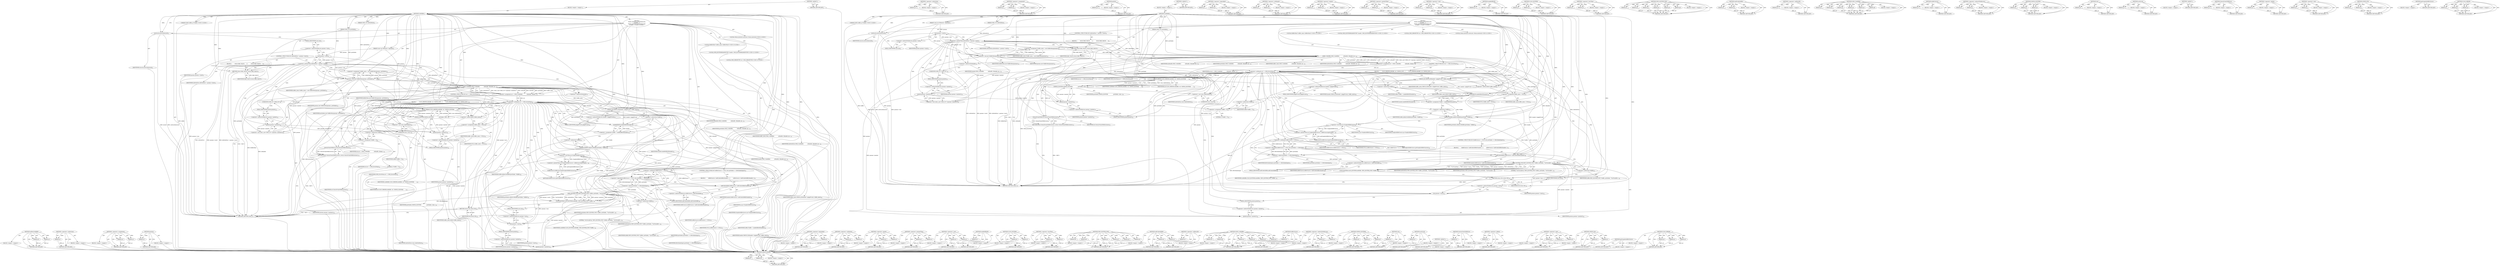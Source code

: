 digraph "CLOG_ERROR" {
vulnerable_256 [label=<(METHOD,addActiveBuffer)>];
vulnerable_257 [label=<(PARAM,p1)>];
vulnerable_258 [label=<(PARAM,p2)>];
vulnerable_259 [label=<(BLOCK,&lt;empty&gt;,&lt;empty&gt;)>];
vulnerable_260 [label=<(METHOD_RETURN,ANY)>];
vulnerable_239 [label=<(METHOD,&lt;operator&gt;.indirection)>];
vulnerable_240 [label=<(PARAM,p1)>];
vulnerable_241 [label=<(BLOCK,&lt;empty&gt;,&lt;empty&gt;)>];
vulnerable_242 [label=<(METHOD_RETURN,ANY)>];
vulnerable_186 [label=<(METHOD,&lt;operator&gt;.assignment)>];
vulnerable_187 [label=<(PARAM,p1)>];
vulnerable_188 [label=<(PARAM,p2)>];
vulnerable_189 [label=<(BLOCK,&lt;empty&gt;,&lt;empty&gt;)>];
vulnerable_190 [label=<(METHOD_RETURN,ANY)>];
vulnerable_214 [label=<(METHOD,pointer)>];
vulnerable_215 [label=<(PARAM,p1)>];
vulnerable_216 [label=<(BLOCK,&lt;empty&gt;,&lt;empty&gt;)>];
vulnerable_217 [label=<(METHOD_RETURN,ANY)>];
vulnerable_6 [label=<(METHOD,&lt;global&gt;)<SUB>1</SUB>>];
vulnerable_7 [label=<(BLOCK,&lt;empty&gt;,&lt;empty&gt;)<SUB>1</SUB>>];
vulnerable_8 [label=<(METHOD,useBuffer)<SUB>1</SUB>>];
vulnerable_9 [label=<(PARAM,OMX_U32 portIndex)<SUB>2</SUB>>];
vulnerable_10 [label=<(PARAM,const sp&lt;IMemory&gt; &amp;params)<SUB>2</SUB>>];
vulnerable_11 [label="<(PARAM,OMX::buffer_id *buffer)<SUB>3</SUB>>"];
vulnerable_12 [label=<(PARAM,OMX_U32 allottedSize)<SUB>3</SUB>>];
vulnerable_13 [label="<(BLOCK,{
 Mutex::Autolock autoLock(mLock);
 if (allott...,{
 Mutex::Autolock autoLock(mLock);
 if (allott...)<SUB>3</SUB>>"];
vulnerable_14 [label="<(LOCAL,Mutex.Autolock autoLock: Mutex.Autolock)<SUB>4</SUB>>"];
vulnerable_15 [label=<(autoLock,autoLock(mLock))<SUB>4</SUB>>];
vulnerable_16 [label=<(IDENTIFIER,mLock,autoLock(mLock))<SUB>4</SUB>>];
vulnerable_17 [label=<(CONTROL_STRUCTURE,IF,if (allottedSize &gt; params-&gt;size()))<SUB>5</SUB>>];
vulnerable_18 [label=<(&lt;operator&gt;.greaterThan,allottedSize &gt; params-&gt;size())<SUB>5</SUB>>];
vulnerable_19 [label=<(IDENTIFIER,allottedSize,allottedSize &gt; params-&gt;size())<SUB>5</SUB>>];
vulnerable_20 [label=<(size,params-&gt;size())<SUB>5</SUB>>];
vulnerable_21 [label=<(&lt;operator&gt;.indirectFieldAccess,params-&gt;size)<SUB>5</SUB>>];
vulnerable_22 [label=<(IDENTIFIER,params,params-&gt;size())<SUB>5</SUB>>];
vulnerable_23 [label=<(FIELD_IDENTIFIER,size,size)<SUB>5</SUB>>];
vulnerable_24 [label=<(BLOCK,{

         return BAD_VALUE;
     },{

         return BAD_VALUE;
     })<SUB>5</SUB>>];
vulnerable_25 [label=<(RETURN,return BAD_VALUE;,return BAD_VALUE;)<SUB>7</SUB>>];
vulnerable_26 [label=<(IDENTIFIER,BAD_VALUE,return BAD_VALUE;)<SUB>7</SUB>>];
vulnerable_27 [label="<(LOCAL,BufferMeta* buffer_meta: BufferMeta*)<SUB>10</SUB>>"];
vulnerable_28 [label=<(&lt;operator&gt;.assignment,*buffer_meta = new BufferMeta(params))<SUB>10</SUB>>];
vulnerable_29 [label=<(IDENTIFIER,buffer_meta,*buffer_meta = new BufferMeta(params))<SUB>10</SUB>>];
vulnerable_30 [label=<(&lt;operator&gt;.new,new BufferMeta(params))<SUB>10</SUB>>];
vulnerable_31 [label=<(IDENTIFIER,BufferMeta,new BufferMeta(params))<SUB>10</SUB>>];
vulnerable_32 [label=<(IDENTIFIER,params,new BufferMeta(params))<SUB>10</SUB>>];
vulnerable_33 [label="<(LOCAL,OMX_BUFFERHEADERTYPE* header: OMX_BUFFERHEADERTYPE*)<SUB>12</SUB>>"];
vulnerable_34 [label="<(LOCAL,OMX_ERRORTYPE err: OMX_ERRORTYPE)<SUB>14</SUB>>"];
vulnerable_35 [label=<(&lt;operator&gt;.assignment,err = OMX_UseBuffer(
            mHandle, &amp;head...)<SUB>14</SUB>>];
vulnerable_36 [label=<(IDENTIFIER,err,err = OMX_UseBuffer(
            mHandle, &amp;head...)<SUB>14</SUB>>];
vulnerable_37 [label=<(OMX_UseBuffer,OMX_UseBuffer(
            mHandle, &amp;header, po...)<SUB>14</SUB>>];
vulnerable_38 [label=<(IDENTIFIER,mHandle,OMX_UseBuffer(
            mHandle, &amp;header, po...)<SUB>15</SUB>>];
vulnerable_39 [label=<(&lt;operator&gt;.addressOf,&amp;header)<SUB>15</SUB>>];
vulnerable_40 [label=<(IDENTIFIER,header,OMX_UseBuffer(
            mHandle, &amp;header, po...)<SUB>15</SUB>>];
vulnerable_41 [label=<(IDENTIFIER,portIndex,OMX_UseBuffer(
            mHandle, &amp;header, po...)<SUB>15</SUB>>];
vulnerable_42 [label=<(IDENTIFIER,buffer_meta,OMX_UseBuffer(
            mHandle, &amp;header, po...)<SUB>15</SUB>>];
vulnerable_43 [label=<(IDENTIFIER,allottedSize,OMX_UseBuffer(
            mHandle, &amp;header, po...)<SUB>16</SUB>>];
vulnerable_44 [label=<(&lt;operator&gt;.cast,static_cast&lt;OMX_U8 *&gt;(params-&gt;pointer()))<SUB>16</SUB>>];
vulnerable_45 [label=<(UNKNOWN,OMX_U8 *,OMX_U8 *)<SUB>16</SUB>>];
vulnerable_46 [label=<(pointer,params-&gt;pointer())<SUB>16</SUB>>];
vulnerable_47 [label=<(&lt;operator&gt;.indirectFieldAccess,params-&gt;pointer)<SUB>16</SUB>>];
vulnerable_48 [label=<(IDENTIFIER,params,params-&gt;pointer())<SUB>16</SUB>>];
vulnerable_49 [label=<(FIELD_IDENTIFIER,pointer,pointer)<SUB>16</SUB>>];
vulnerable_50 [label=<(CONTROL_STRUCTURE,IF,if (err != OMX_ErrorNone))<SUB>18</SUB>>];
vulnerable_51 [label=<(&lt;operator&gt;.notEquals,err != OMX_ErrorNone)<SUB>18</SUB>>];
vulnerable_52 [label=<(IDENTIFIER,err,err != OMX_ErrorNone)<SUB>18</SUB>>];
vulnerable_53 [label=<(IDENTIFIER,OMX_ErrorNone,err != OMX_ErrorNone)<SUB>18</SUB>>];
vulnerable_54 [label=<(BLOCK,{
        CLOG_ERROR(useBuffer, err, SIMPLE_BUF...,{
        CLOG_ERROR(useBuffer, err, SIMPLE_BUF...)<SUB>18</SUB>>];
vulnerable_55 [label=<(CLOG_ERROR,CLOG_ERROR(useBuffer, err, SIMPLE_BUFFER(
     ...)<SUB>19</SUB>>];
vulnerable_56 [label=<(IDENTIFIER,useBuffer,CLOG_ERROR(useBuffer, err, SIMPLE_BUFFER(
     ...)<SUB>19</SUB>>];
vulnerable_57 [label=<(IDENTIFIER,err,CLOG_ERROR(useBuffer, err, SIMPLE_BUFFER(
     ...)<SUB>19</SUB>>];
vulnerable_58 [label=<(SIMPLE_BUFFER,SIMPLE_BUFFER(
                portIndex, (size...)<SUB>19</SUB>>];
vulnerable_59 [label=<(IDENTIFIER,portIndex,SIMPLE_BUFFER(
                portIndex, (size...)<SUB>20</SUB>>];
vulnerable_60 [label=<(&lt;operator&gt;.cast,(size_t)allottedSize)<SUB>20</SUB>>];
vulnerable_61 [label=<(UNKNOWN,size_t,size_t)<SUB>20</SUB>>];
vulnerable_62 [label=<(IDENTIFIER,allottedSize,(size_t)allottedSize)<SUB>20</SUB>>];
vulnerable_63 [label=<(pointer,params-&gt;pointer())<SUB>20</SUB>>];
vulnerable_64 [label=<(&lt;operator&gt;.indirectFieldAccess,params-&gt;pointer)<SUB>20</SUB>>];
vulnerable_65 [label=<(IDENTIFIER,params,params-&gt;pointer())<SUB>20</SUB>>];
vulnerable_66 [label=<(FIELD_IDENTIFIER,pointer,pointer)<SUB>20</SUB>>];
vulnerable_67 [label=<(&lt;operator&gt;.delete,delete buffer_meta)<SUB>22</SUB>>];
vulnerable_68 [label=<(IDENTIFIER,buffer_meta,delete buffer_meta)<SUB>22</SUB>>];
vulnerable_69 [label=<(&lt;operator&gt;.assignment,buffer_meta = NULL)<SUB>23</SUB>>];
vulnerable_70 [label=<(IDENTIFIER,buffer_meta,buffer_meta = NULL)<SUB>23</SUB>>];
vulnerable_71 [label=<(IDENTIFIER,NULL,buffer_meta = NULL)<SUB>23</SUB>>];
vulnerable_72 [label=<(&lt;operator&gt;.assignment,*buffer = 0)<SUB>25</SUB>>];
vulnerable_73 [label=<(&lt;operator&gt;.indirection,*buffer)<SUB>25</SUB>>];
vulnerable_74 [label=<(IDENTIFIER,buffer,*buffer = 0)<SUB>25</SUB>>];
vulnerable_75 [label=<(LITERAL,0,*buffer = 0)<SUB>25</SUB>>];
vulnerable_76 [label=<(RETURN,return StatusFromOMXError(err);,return StatusFromOMXError(err);)<SUB>27</SUB>>];
vulnerable_77 [label=<(StatusFromOMXError,StatusFromOMXError(err))<SUB>27</SUB>>];
vulnerable_78 [label=<(IDENTIFIER,err,StatusFromOMXError(err))<SUB>27</SUB>>];
vulnerable_79 [label=<(CHECK_EQ,CHECK_EQ(header-&gt;pAppPrivate, buffer_meta))<SUB>30</SUB>>];
vulnerable_80 [label=<(&lt;operator&gt;.indirectFieldAccess,header-&gt;pAppPrivate)<SUB>30</SUB>>];
vulnerable_81 [label=<(IDENTIFIER,header,CHECK_EQ(header-&gt;pAppPrivate, buffer_meta))<SUB>30</SUB>>];
vulnerable_82 [label=<(FIELD_IDENTIFIER,pAppPrivate,pAppPrivate)<SUB>30</SUB>>];
vulnerable_83 [label=<(IDENTIFIER,buffer_meta,CHECK_EQ(header-&gt;pAppPrivate, buffer_meta))<SUB>30</SUB>>];
vulnerable_84 [label=<(&lt;operator&gt;.assignment,*buffer = makeBufferID(header))<SUB>32</SUB>>];
vulnerable_85 [label=<(&lt;operator&gt;.indirection,*buffer)<SUB>32</SUB>>];
vulnerable_86 [label=<(IDENTIFIER,buffer,*buffer = makeBufferID(header))<SUB>32</SUB>>];
vulnerable_87 [label=<(makeBufferID,makeBufferID(header))<SUB>32</SUB>>];
vulnerable_88 [label=<(IDENTIFIER,header,makeBufferID(header))<SUB>32</SUB>>];
vulnerable_89 [label=<(addActiveBuffer,addActiveBuffer(portIndex, *buffer))<SUB>34</SUB>>];
vulnerable_90 [label=<(IDENTIFIER,portIndex,addActiveBuffer(portIndex, *buffer))<SUB>34</SUB>>];
vulnerable_91 [label=<(&lt;operator&gt;.indirection,*buffer)<SUB>34</SUB>>];
vulnerable_92 [label=<(IDENTIFIER,buffer,addActiveBuffer(portIndex, *buffer))<SUB>34</SUB>>];
vulnerable_93 [label=<(&lt;operator&gt;.greaterThan,sp&lt;GraphicBufferSource&gt; bufferSource(getGraphic...)<SUB>36</SUB>>];
vulnerable_94 [label=<(&lt;operator&gt;.lessThan,sp&lt;GraphicBufferSource)<SUB>36</SUB>>];
vulnerable_95 [label=<(IDENTIFIER,sp,sp&lt;GraphicBufferSource)<SUB>36</SUB>>];
vulnerable_96 [label=<(IDENTIFIER,GraphicBufferSource,sp&lt;GraphicBufferSource)<SUB>36</SUB>>];
vulnerable_97 [label=<(bufferSource,bufferSource(getGraphicBufferSource()))<SUB>36</SUB>>];
vulnerable_98 [label=<(getGraphicBufferSource,getGraphicBufferSource())<SUB>36</SUB>>];
vulnerable_99 [label=<(CONTROL_STRUCTURE,IF,if (bufferSource != NULL &amp;&amp; portIndex == kPortIndexInput))<SUB>37</SUB>>];
vulnerable_100 [label=<(&lt;operator&gt;.logicalAnd,bufferSource != NULL &amp;&amp; portIndex == kPortIndex...)<SUB>37</SUB>>];
vulnerable_101 [label=<(&lt;operator&gt;.notEquals,bufferSource != NULL)<SUB>37</SUB>>];
vulnerable_102 [label=<(IDENTIFIER,bufferSource,bufferSource != NULL)<SUB>37</SUB>>];
vulnerable_103 [label=<(IDENTIFIER,NULL,bufferSource != NULL)<SUB>37</SUB>>];
vulnerable_104 [label=<(&lt;operator&gt;.equals,portIndex == kPortIndexInput)<SUB>37</SUB>>];
vulnerable_105 [label=<(IDENTIFIER,portIndex,portIndex == kPortIndexInput)<SUB>37</SUB>>];
vulnerable_106 [label=<(IDENTIFIER,kPortIndexInput,portIndex == kPortIndexInput)<SUB>37</SUB>>];
vulnerable_107 [label=<(BLOCK,{
        bufferSource-&gt;addCodecBuffer(header);
 },{
        bufferSource-&gt;addCodecBuffer(header);
 })<SUB>37</SUB>>];
vulnerable_108 [label=<(addCodecBuffer,bufferSource-&gt;addCodecBuffer(header))<SUB>38</SUB>>];
vulnerable_109 [label=<(&lt;operator&gt;.indirectFieldAccess,bufferSource-&gt;addCodecBuffer)<SUB>38</SUB>>];
vulnerable_110 [label=<(IDENTIFIER,bufferSource,bufferSource-&gt;addCodecBuffer(header))<SUB>38</SUB>>];
vulnerable_111 [label=<(FIELD_IDENTIFIER,addCodecBuffer,addCodecBuffer)<SUB>38</SUB>>];
vulnerable_112 [label=<(IDENTIFIER,header,bufferSource-&gt;addCodecBuffer(header))<SUB>38</SUB>>];
vulnerable_113 [label=<(CLOG_BUFFER,CLOG_BUFFER(useBuffer, NEW_BUFFER_FMT(
 *buffer...)<SUB>41</SUB>>];
vulnerable_114 [label=<(IDENTIFIER,useBuffer,CLOG_BUFFER(useBuffer, NEW_BUFFER_FMT(
 *buffer...)<SUB>41</SUB>>];
vulnerable_115 [label=<(NEW_BUFFER_FMT,NEW_BUFFER_FMT(
 *buffer, portIndex, &quot;%u(%zu)@%...)<SUB>41</SUB>>];
vulnerable_116 [label=<(&lt;operator&gt;.indirection,*buffer)<SUB>42</SUB>>];
vulnerable_117 [label=<(IDENTIFIER,buffer,NEW_BUFFER_FMT(
 *buffer, portIndex, &quot;%u(%zu)@%...)<SUB>42</SUB>>];
vulnerable_118 [label=<(IDENTIFIER,portIndex,NEW_BUFFER_FMT(
 *buffer, portIndex, &quot;%u(%zu)@%...)<SUB>42</SUB>>];
vulnerable_119 [label=<(LITERAL,&quot;%u(%zu)@%p&quot;,NEW_BUFFER_FMT(
 *buffer, portIndex, &quot;%u(%zu)@%...)<SUB>42</SUB>>];
vulnerable_120 [label=<(IDENTIFIER,allottedSize,NEW_BUFFER_FMT(
 *buffer, portIndex, &quot;%u(%zu)@%...)<SUB>42</SUB>>];
vulnerable_121 [label=<(size,params-&gt;size())<SUB>42</SUB>>];
vulnerable_122 [label=<(&lt;operator&gt;.indirectFieldAccess,params-&gt;size)<SUB>42</SUB>>];
vulnerable_123 [label=<(IDENTIFIER,params,params-&gt;size())<SUB>42</SUB>>];
vulnerable_124 [label=<(FIELD_IDENTIFIER,size,size)<SUB>42</SUB>>];
vulnerable_125 [label=<(pointer,params-&gt;pointer())<SUB>42</SUB>>];
vulnerable_126 [label=<(&lt;operator&gt;.indirectFieldAccess,params-&gt;pointer)<SUB>42</SUB>>];
vulnerable_127 [label=<(IDENTIFIER,params,params-&gt;pointer())<SUB>42</SUB>>];
vulnerable_128 [label=<(FIELD_IDENTIFIER,pointer,pointer)<SUB>42</SUB>>];
vulnerable_129 [label=<(RETURN,return OK;,return OK;)<SUB>43</SUB>>];
vulnerable_130 [label=<(IDENTIFIER,OK,return OK;)<SUB>43</SUB>>];
vulnerable_131 [label=<(METHOD_RETURN,status_t)<SUB>1</SUB>>];
vulnerable_133 [label=<(METHOD_RETURN,ANY)<SUB>1</SUB>>];
vulnerable_273 [label=<(METHOD,&lt;operator&gt;.logicalAnd)>];
vulnerable_274 [label=<(PARAM,p1)>];
vulnerable_275 [label=<(PARAM,p2)>];
vulnerable_276 [label=<(BLOCK,&lt;empty&gt;,&lt;empty&gt;)>];
vulnerable_277 [label=<(METHOD_RETURN,ANY)>];
vulnerable_218 [label=<(METHOD,&lt;operator&gt;.notEquals)>];
vulnerable_219 [label=<(PARAM,p1)>];
vulnerable_220 [label=<(PARAM,p2)>];
vulnerable_221 [label=<(BLOCK,&lt;empty&gt;,&lt;empty&gt;)>];
vulnerable_222 [label=<(METHOD_RETURN,ANY)>];
vulnerable_278 [label=<(METHOD,&lt;operator&gt;.equals)>];
vulnerable_279 [label=<(PARAM,p1)>];
vulnerable_280 [label=<(PARAM,p2)>];
vulnerable_281 [label=<(BLOCK,&lt;empty&gt;,&lt;empty&gt;)>];
vulnerable_282 [label=<(METHOD_RETURN,ANY)>];
vulnerable_172 [label=<(METHOD,&lt;operator&gt;.greaterThan)>];
vulnerable_173 [label=<(PARAM,p1)>];
vulnerable_174 [label=<(PARAM,p2)>];
vulnerable_175 [label=<(BLOCK,&lt;empty&gt;,&lt;empty&gt;)>];
vulnerable_176 [label=<(METHOD_RETURN,ANY)>];
vulnerable_209 [label=<(METHOD,&lt;operator&gt;.cast)>];
vulnerable_210 [label=<(PARAM,p1)>];
vulnerable_211 [label=<(PARAM,p2)>];
vulnerable_212 [label=<(BLOCK,&lt;empty&gt;,&lt;empty&gt;)>];
vulnerable_213 [label=<(METHOD_RETURN,ANY)>];
vulnerable_252 [label=<(METHOD,makeBufferID)>];
vulnerable_253 [label=<(PARAM,p1)>];
vulnerable_254 [label=<(BLOCK,&lt;empty&gt;,&lt;empty&gt;)>];
vulnerable_255 [label=<(METHOD_RETURN,ANY)>];
vulnerable_288 [label=<(METHOD,CLOG_BUFFER)>];
vulnerable_289 [label=<(PARAM,p1)>];
vulnerable_290 [label=<(PARAM,p2)>];
vulnerable_291 [label=<(BLOCK,&lt;empty&gt;,&lt;empty&gt;)>];
vulnerable_292 [label=<(METHOD_RETURN,ANY)>];
vulnerable_261 [label=<(METHOD,&lt;operator&gt;.lessThan)>];
vulnerable_262 [label=<(PARAM,p1)>];
vulnerable_263 [label=<(PARAM,p2)>];
vulnerable_264 [label=<(BLOCK,&lt;empty&gt;,&lt;empty&gt;)>];
vulnerable_265 [label=<(METHOD_RETURN,ANY)>];
vulnerable_293 [label=<(METHOD,NEW_BUFFER_FMT)>];
vulnerable_294 [label=<(PARAM,p1)>];
vulnerable_295 [label=<(PARAM,p2)>];
vulnerable_296 [label=<(PARAM,p3)>];
vulnerable_297 [label=<(PARAM,p4)>];
vulnerable_298 [label=<(PARAM,p5)>];
vulnerable_299 [label=<(PARAM,p6)>];
vulnerable_300 [label=<(BLOCK,&lt;empty&gt;,&lt;empty&gt;)>];
vulnerable_301 [label=<(METHOD_RETURN,ANY)>];
vulnerable_283 [label=<(METHOD,addCodecBuffer)>];
vulnerable_284 [label=<(PARAM,p1)>];
vulnerable_285 [label=<(PARAM,p2)>];
vulnerable_286 [label=<(BLOCK,&lt;empty&gt;,&lt;empty&gt;)>];
vulnerable_287 [label=<(METHOD_RETURN,ANY)>];
vulnerable_205 [label=<(METHOD,&lt;operator&gt;.addressOf)>];
vulnerable_206 [label=<(PARAM,p1)>];
vulnerable_207 [label=<(BLOCK,&lt;empty&gt;,&lt;empty&gt;)>];
vulnerable_208 [label=<(METHOD_RETURN,ANY)>];
vulnerable_196 [label=<(METHOD,OMX_UseBuffer)>];
vulnerable_197 [label=<(PARAM,p1)>];
vulnerable_198 [label=<(PARAM,p2)>];
vulnerable_199 [label=<(PARAM,p3)>];
vulnerable_200 [label=<(PARAM,p4)>];
vulnerable_201 [label=<(PARAM,p5)>];
vulnerable_202 [label=<(PARAM,p6)>];
vulnerable_203 [label=<(BLOCK,&lt;empty&gt;,&lt;empty&gt;)>];
vulnerable_204 [label=<(METHOD_RETURN,ANY)>];
vulnerable_266 [label=<(METHOD,bufferSource)>];
vulnerable_267 [label=<(PARAM,p1)>];
vulnerable_268 [label=<(BLOCK,&lt;empty&gt;,&lt;empty&gt;)>];
vulnerable_269 [label=<(METHOD_RETURN,ANY)>];
vulnerable_181 [label=<(METHOD,&lt;operator&gt;.indirectFieldAccess)>];
vulnerable_182 [label=<(PARAM,p1)>];
vulnerable_183 [label=<(PARAM,p2)>];
vulnerable_184 [label=<(BLOCK,&lt;empty&gt;,&lt;empty&gt;)>];
vulnerable_185 [label=<(METHOD_RETURN,ANY)>];
vulnerable_229 [label=<(METHOD,SIMPLE_BUFFER)>];
vulnerable_230 [label=<(PARAM,p1)>];
vulnerable_231 [label=<(PARAM,p2)>];
vulnerable_232 [label=<(PARAM,p3)>];
vulnerable_233 [label=<(BLOCK,&lt;empty&gt;,&lt;empty&gt;)>];
vulnerable_234 [label=<(METHOD_RETURN,ANY)>];
vulnerable_177 [label=<(METHOD,size)>];
vulnerable_178 [label=<(PARAM,p1)>];
vulnerable_179 [label=<(BLOCK,&lt;empty&gt;,&lt;empty&gt;)>];
vulnerable_180 [label=<(METHOD_RETURN,ANY)>];
vulnerable_168 [label=<(METHOD,autoLock)>];
vulnerable_169 [label=<(PARAM,p1)>];
vulnerable_170 [label=<(BLOCK,&lt;empty&gt;,&lt;empty&gt;)>];
vulnerable_171 [label=<(METHOD_RETURN,ANY)>];
vulnerable_162 [label=<(METHOD,&lt;global&gt;)<SUB>1</SUB>>];
vulnerable_163 [label=<(BLOCK,&lt;empty&gt;,&lt;empty&gt;)>];
vulnerable_164 [label=<(METHOD_RETURN,ANY)>];
vulnerable_243 [label=<(METHOD,StatusFromOMXError)>];
vulnerable_244 [label=<(PARAM,p1)>];
vulnerable_245 [label=<(BLOCK,&lt;empty&gt;,&lt;empty&gt;)>];
vulnerable_246 [label=<(METHOD_RETURN,ANY)>];
vulnerable_235 [label=<(METHOD,&lt;operator&gt;.delete)>];
vulnerable_236 [label=<(PARAM,p1)>];
vulnerable_237 [label=<(BLOCK,&lt;empty&gt;,&lt;empty&gt;)>];
vulnerable_238 [label=<(METHOD_RETURN,ANY)>];
vulnerable_191 [label=<(METHOD,&lt;operator&gt;.new)>];
vulnerable_192 [label=<(PARAM,p1)>];
vulnerable_193 [label=<(PARAM,p2)>];
vulnerable_194 [label=<(BLOCK,&lt;empty&gt;,&lt;empty&gt;)>];
vulnerable_195 [label=<(METHOD_RETURN,ANY)>];
vulnerable_247 [label=<(METHOD,CHECK_EQ)>];
vulnerable_248 [label=<(PARAM,p1)>];
vulnerable_249 [label=<(PARAM,p2)>];
vulnerable_250 [label=<(BLOCK,&lt;empty&gt;,&lt;empty&gt;)>];
vulnerable_251 [label=<(METHOD_RETURN,ANY)>];
vulnerable_270 [label=<(METHOD,getGraphicBufferSource)>];
vulnerable_271 [label=<(BLOCK,&lt;empty&gt;,&lt;empty&gt;)>];
vulnerable_272 [label=<(METHOD_RETURN,ANY)>];
vulnerable_223 [label=<(METHOD,CLOG_ERROR)>];
vulnerable_224 [label=<(PARAM,p1)>];
vulnerable_225 [label=<(PARAM,p2)>];
vulnerable_226 [label=<(PARAM,p3)>];
vulnerable_227 [label=<(BLOCK,&lt;empty&gt;,&lt;empty&gt;)>];
vulnerable_228 [label=<(METHOD_RETURN,ANY)>];
fixed_258 [label=<(METHOD,addActiveBuffer)>];
fixed_259 [label=<(PARAM,p1)>];
fixed_260 [label=<(PARAM,p2)>];
fixed_261 [label=<(BLOCK,&lt;empty&gt;,&lt;empty&gt;)>];
fixed_262 [label=<(METHOD_RETURN,ANY)>];
fixed_241 [label=<(METHOD,&lt;operator&gt;.indirection)>];
fixed_242 [label=<(PARAM,p1)>];
fixed_243 [label=<(BLOCK,&lt;empty&gt;,&lt;empty&gt;)>];
fixed_244 [label=<(METHOD_RETURN,ANY)>];
fixed_187 [label=<(METHOD,&lt;operator&gt;.assignment)>];
fixed_188 [label=<(PARAM,p1)>];
fixed_189 [label=<(PARAM,p2)>];
fixed_190 [label=<(BLOCK,&lt;empty&gt;,&lt;empty&gt;)>];
fixed_191 [label=<(METHOD_RETURN,ANY)>];
fixed_216 [label=<(METHOD,pointer)>];
fixed_217 [label=<(PARAM,p1)>];
fixed_218 [label=<(BLOCK,&lt;empty&gt;,&lt;empty&gt;)>];
fixed_219 [label=<(METHOD_RETURN,ANY)>];
fixed_6 [label=<(METHOD,&lt;global&gt;)<SUB>1</SUB>>];
fixed_7 [label=<(BLOCK,&lt;empty&gt;,&lt;empty&gt;)<SUB>1</SUB>>];
fixed_8 [label=<(METHOD,useBuffer)<SUB>1</SUB>>];
fixed_9 [label=<(PARAM,OMX_U32 portIndex)<SUB>2</SUB>>];
fixed_10 [label=<(PARAM,const sp&lt;IMemory&gt; &amp;params)<SUB>2</SUB>>];
fixed_11 [label="<(PARAM,OMX::buffer_id *buffer)<SUB>3</SUB>>"];
fixed_12 [label=<(PARAM,OMX_U32 allottedSize)<SUB>3</SUB>>];
fixed_13 [label="<(BLOCK,{
 Mutex::Autolock autoLock(mLock);
 if (allott...,{
 Mutex::Autolock autoLock(mLock);
 if (allott...)<SUB>3</SUB>>"];
fixed_14 [label="<(LOCAL,Mutex.Autolock autoLock: Mutex.Autolock)<SUB>4</SUB>>"];
fixed_15 [label=<(autoLock,autoLock(mLock))<SUB>4</SUB>>];
fixed_16 [label=<(IDENTIFIER,mLock,autoLock(mLock))<SUB>4</SUB>>];
fixed_17 [label=<(CONTROL_STRUCTURE,IF,if (allottedSize &gt; params-&gt;size()))<SUB>5</SUB>>];
fixed_18 [label=<(&lt;operator&gt;.greaterThan,allottedSize &gt; params-&gt;size())<SUB>5</SUB>>];
fixed_19 [label=<(IDENTIFIER,allottedSize,allottedSize &gt; params-&gt;size())<SUB>5</SUB>>];
fixed_20 [label=<(size,params-&gt;size())<SUB>5</SUB>>];
fixed_21 [label=<(&lt;operator&gt;.indirectFieldAccess,params-&gt;size)<SUB>5</SUB>>];
fixed_22 [label=<(IDENTIFIER,params,params-&gt;size())<SUB>5</SUB>>];
fixed_23 [label=<(FIELD_IDENTIFIER,size,size)<SUB>5</SUB>>];
fixed_24 [label=<(BLOCK,{

         return BAD_VALUE;
     },{

         return BAD_VALUE;
     })<SUB>5</SUB>>];
fixed_25 [label=<(RETURN,return BAD_VALUE;,return BAD_VALUE;)<SUB>7</SUB>>];
fixed_26 [label=<(IDENTIFIER,BAD_VALUE,return BAD_VALUE;)<SUB>7</SUB>>];
fixed_27 [label="<(LOCAL,BufferMeta* buffer_meta: BufferMeta*)<SUB>10</SUB>>"];
fixed_28 [label=<(&lt;operator&gt;.assignment,*buffer_meta = new BufferMeta(params, portIndex))<SUB>10</SUB>>];
fixed_29 [label=<(IDENTIFIER,buffer_meta,*buffer_meta = new BufferMeta(params, portIndex))<SUB>10</SUB>>];
fixed_30 [label=<(&lt;operator&gt;.new,new BufferMeta(params, portIndex))<SUB>10</SUB>>];
fixed_31 [label=<(IDENTIFIER,BufferMeta,new BufferMeta(params, portIndex))<SUB>10</SUB>>];
fixed_32 [label=<(IDENTIFIER,params,new BufferMeta(params, portIndex))<SUB>10</SUB>>];
fixed_33 [label=<(IDENTIFIER,portIndex,new BufferMeta(params, portIndex))<SUB>10</SUB>>];
fixed_34 [label="<(LOCAL,OMX_BUFFERHEADERTYPE* header: OMX_BUFFERHEADERTYPE*)<SUB>12</SUB>>"];
fixed_35 [label="<(LOCAL,OMX_ERRORTYPE err: OMX_ERRORTYPE)<SUB>14</SUB>>"];
fixed_36 [label=<(&lt;operator&gt;.assignment,err = OMX_UseBuffer(
            mHandle, &amp;head...)<SUB>14</SUB>>];
fixed_37 [label=<(IDENTIFIER,err,err = OMX_UseBuffer(
            mHandle, &amp;head...)<SUB>14</SUB>>];
fixed_38 [label=<(OMX_UseBuffer,OMX_UseBuffer(
            mHandle, &amp;header, po...)<SUB>14</SUB>>];
fixed_39 [label=<(IDENTIFIER,mHandle,OMX_UseBuffer(
            mHandle, &amp;header, po...)<SUB>15</SUB>>];
fixed_40 [label=<(&lt;operator&gt;.addressOf,&amp;header)<SUB>15</SUB>>];
fixed_41 [label=<(IDENTIFIER,header,OMX_UseBuffer(
            mHandle, &amp;header, po...)<SUB>15</SUB>>];
fixed_42 [label=<(IDENTIFIER,portIndex,OMX_UseBuffer(
            mHandle, &amp;header, po...)<SUB>15</SUB>>];
fixed_43 [label=<(IDENTIFIER,buffer_meta,OMX_UseBuffer(
            mHandle, &amp;header, po...)<SUB>15</SUB>>];
fixed_44 [label=<(IDENTIFIER,allottedSize,OMX_UseBuffer(
            mHandle, &amp;header, po...)<SUB>16</SUB>>];
fixed_45 [label=<(&lt;operator&gt;.cast,static_cast&lt;OMX_U8 *&gt;(params-&gt;pointer()))<SUB>16</SUB>>];
fixed_46 [label=<(UNKNOWN,OMX_U8 *,OMX_U8 *)<SUB>16</SUB>>];
fixed_47 [label=<(pointer,params-&gt;pointer())<SUB>16</SUB>>];
fixed_48 [label=<(&lt;operator&gt;.indirectFieldAccess,params-&gt;pointer)<SUB>16</SUB>>];
fixed_49 [label=<(IDENTIFIER,params,params-&gt;pointer())<SUB>16</SUB>>];
fixed_50 [label=<(FIELD_IDENTIFIER,pointer,pointer)<SUB>16</SUB>>];
fixed_51 [label=<(CONTROL_STRUCTURE,IF,if (err != OMX_ErrorNone))<SUB>18</SUB>>];
fixed_52 [label=<(&lt;operator&gt;.notEquals,err != OMX_ErrorNone)<SUB>18</SUB>>];
fixed_53 [label=<(IDENTIFIER,err,err != OMX_ErrorNone)<SUB>18</SUB>>];
fixed_54 [label=<(IDENTIFIER,OMX_ErrorNone,err != OMX_ErrorNone)<SUB>18</SUB>>];
fixed_55 [label=<(BLOCK,{
        CLOG_ERROR(useBuffer, err, SIMPLE_BUF...,{
        CLOG_ERROR(useBuffer, err, SIMPLE_BUF...)<SUB>18</SUB>>];
fixed_56 [label=<(CLOG_ERROR,CLOG_ERROR(useBuffer, err, SIMPLE_BUFFER(
     ...)<SUB>19</SUB>>];
fixed_57 [label=<(IDENTIFIER,useBuffer,CLOG_ERROR(useBuffer, err, SIMPLE_BUFFER(
     ...)<SUB>19</SUB>>];
fixed_58 [label=<(IDENTIFIER,err,CLOG_ERROR(useBuffer, err, SIMPLE_BUFFER(
     ...)<SUB>19</SUB>>];
fixed_59 [label=<(SIMPLE_BUFFER,SIMPLE_BUFFER(
                portIndex, (size...)<SUB>19</SUB>>];
fixed_60 [label=<(IDENTIFIER,portIndex,SIMPLE_BUFFER(
                portIndex, (size...)<SUB>20</SUB>>];
fixed_61 [label=<(&lt;operator&gt;.cast,(size_t)allottedSize)<SUB>20</SUB>>];
fixed_62 [label=<(UNKNOWN,size_t,size_t)<SUB>20</SUB>>];
fixed_63 [label=<(IDENTIFIER,allottedSize,(size_t)allottedSize)<SUB>20</SUB>>];
fixed_64 [label=<(pointer,params-&gt;pointer())<SUB>20</SUB>>];
fixed_65 [label=<(&lt;operator&gt;.indirectFieldAccess,params-&gt;pointer)<SUB>20</SUB>>];
fixed_66 [label=<(IDENTIFIER,params,params-&gt;pointer())<SUB>20</SUB>>];
fixed_67 [label=<(FIELD_IDENTIFIER,pointer,pointer)<SUB>20</SUB>>];
fixed_68 [label=<(&lt;operator&gt;.delete,delete buffer_meta)<SUB>22</SUB>>];
fixed_69 [label=<(IDENTIFIER,buffer_meta,delete buffer_meta)<SUB>22</SUB>>];
fixed_70 [label=<(&lt;operator&gt;.assignment,buffer_meta = NULL)<SUB>23</SUB>>];
fixed_71 [label=<(IDENTIFIER,buffer_meta,buffer_meta = NULL)<SUB>23</SUB>>];
fixed_72 [label=<(IDENTIFIER,NULL,buffer_meta = NULL)<SUB>23</SUB>>];
fixed_73 [label=<(&lt;operator&gt;.assignment,*buffer = 0)<SUB>25</SUB>>];
fixed_74 [label=<(&lt;operator&gt;.indirection,*buffer)<SUB>25</SUB>>];
fixed_75 [label=<(IDENTIFIER,buffer,*buffer = 0)<SUB>25</SUB>>];
fixed_76 [label=<(LITERAL,0,*buffer = 0)<SUB>25</SUB>>];
fixed_77 [label=<(RETURN,return StatusFromOMXError(err);,return StatusFromOMXError(err);)<SUB>27</SUB>>];
fixed_78 [label=<(StatusFromOMXError,StatusFromOMXError(err))<SUB>27</SUB>>];
fixed_79 [label=<(IDENTIFIER,err,StatusFromOMXError(err))<SUB>27</SUB>>];
fixed_80 [label=<(CHECK_EQ,CHECK_EQ(header-&gt;pAppPrivate, buffer_meta))<SUB>30</SUB>>];
fixed_81 [label=<(&lt;operator&gt;.indirectFieldAccess,header-&gt;pAppPrivate)<SUB>30</SUB>>];
fixed_82 [label=<(IDENTIFIER,header,CHECK_EQ(header-&gt;pAppPrivate, buffer_meta))<SUB>30</SUB>>];
fixed_83 [label=<(FIELD_IDENTIFIER,pAppPrivate,pAppPrivate)<SUB>30</SUB>>];
fixed_84 [label=<(IDENTIFIER,buffer_meta,CHECK_EQ(header-&gt;pAppPrivate, buffer_meta))<SUB>30</SUB>>];
fixed_85 [label=<(&lt;operator&gt;.assignment,*buffer = makeBufferID(header))<SUB>32</SUB>>];
fixed_86 [label=<(&lt;operator&gt;.indirection,*buffer)<SUB>32</SUB>>];
fixed_87 [label=<(IDENTIFIER,buffer,*buffer = makeBufferID(header))<SUB>32</SUB>>];
fixed_88 [label=<(makeBufferID,makeBufferID(header))<SUB>32</SUB>>];
fixed_89 [label=<(IDENTIFIER,header,makeBufferID(header))<SUB>32</SUB>>];
fixed_90 [label=<(addActiveBuffer,addActiveBuffer(portIndex, *buffer))<SUB>34</SUB>>];
fixed_91 [label=<(IDENTIFIER,portIndex,addActiveBuffer(portIndex, *buffer))<SUB>34</SUB>>];
fixed_92 [label=<(&lt;operator&gt;.indirection,*buffer)<SUB>34</SUB>>];
fixed_93 [label=<(IDENTIFIER,buffer,addActiveBuffer(portIndex, *buffer))<SUB>34</SUB>>];
fixed_94 [label=<(&lt;operator&gt;.greaterThan,sp&lt;GraphicBufferSource&gt; bufferSource(getGraphic...)<SUB>36</SUB>>];
fixed_95 [label=<(&lt;operator&gt;.lessThan,sp&lt;GraphicBufferSource)<SUB>36</SUB>>];
fixed_96 [label=<(IDENTIFIER,sp,sp&lt;GraphicBufferSource)<SUB>36</SUB>>];
fixed_97 [label=<(IDENTIFIER,GraphicBufferSource,sp&lt;GraphicBufferSource)<SUB>36</SUB>>];
fixed_98 [label=<(bufferSource,bufferSource(getGraphicBufferSource()))<SUB>36</SUB>>];
fixed_99 [label=<(getGraphicBufferSource,getGraphicBufferSource())<SUB>36</SUB>>];
fixed_100 [label=<(CONTROL_STRUCTURE,IF,if (bufferSource != NULL &amp;&amp; portIndex == kPortIndexInput))<SUB>37</SUB>>];
fixed_101 [label=<(&lt;operator&gt;.logicalAnd,bufferSource != NULL &amp;&amp; portIndex == kPortIndex...)<SUB>37</SUB>>];
fixed_102 [label=<(&lt;operator&gt;.notEquals,bufferSource != NULL)<SUB>37</SUB>>];
fixed_103 [label=<(IDENTIFIER,bufferSource,bufferSource != NULL)<SUB>37</SUB>>];
fixed_104 [label=<(IDENTIFIER,NULL,bufferSource != NULL)<SUB>37</SUB>>];
fixed_105 [label=<(&lt;operator&gt;.equals,portIndex == kPortIndexInput)<SUB>37</SUB>>];
fixed_106 [label=<(IDENTIFIER,portIndex,portIndex == kPortIndexInput)<SUB>37</SUB>>];
fixed_107 [label=<(IDENTIFIER,kPortIndexInput,portIndex == kPortIndexInput)<SUB>37</SUB>>];
fixed_108 [label=<(BLOCK,{
        bufferSource-&gt;addCodecBuffer(header);
 },{
        bufferSource-&gt;addCodecBuffer(header);
 })<SUB>37</SUB>>];
fixed_109 [label=<(addCodecBuffer,bufferSource-&gt;addCodecBuffer(header))<SUB>38</SUB>>];
fixed_110 [label=<(&lt;operator&gt;.indirectFieldAccess,bufferSource-&gt;addCodecBuffer)<SUB>38</SUB>>];
fixed_111 [label=<(IDENTIFIER,bufferSource,bufferSource-&gt;addCodecBuffer(header))<SUB>38</SUB>>];
fixed_112 [label=<(FIELD_IDENTIFIER,addCodecBuffer,addCodecBuffer)<SUB>38</SUB>>];
fixed_113 [label=<(IDENTIFIER,header,bufferSource-&gt;addCodecBuffer(header))<SUB>38</SUB>>];
fixed_114 [label=<(CLOG_BUFFER,CLOG_BUFFER(useBuffer, NEW_BUFFER_FMT(
 *buffer...)<SUB>41</SUB>>];
fixed_115 [label=<(IDENTIFIER,useBuffer,CLOG_BUFFER(useBuffer, NEW_BUFFER_FMT(
 *buffer...)<SUB>41</SUB>>];
fixed_116 [label=<(NEW_BUFFER_FMT,NEW_BUFFER_FMT(
 *buffer, portIndex, &quot;%u(%zu)@%...)<SUB>41</SUB>>];
fixed_117 [label=<(&lt;operator&gt;.indirection,*buffer)<SUB>42</SUB>>];
fixed_118 [label=<(IDENTIFIER,buffer,NEW_BUFFER_FMT(
 *buffer, portIndex, &quot;%u(%zu)@%...)<SUB>42</SUB>>];
fixed_119 [label=<(IDENTIFIER,portIndex,NEW_BUFFER_FMT(
 *buffer, portIndex, &quot;%u(%zu)@%...)<SUB>42</SUB>>];
fixed_120 [label=<(LITERAL,&quot;%u(%zu)@%p&quot;,NEW_BUFFER_FMT(
 *buffer, portIndex, &quot;%u(%zu)@%...)<SUB>42</SUB>>];
fixed_121 [label=<(IDENTIFIER,allottedSize,NEW_BUFFER_FMT(
 *buffer, portIndex, &quot;%u(%zu)@%...)<SUB>42</SUB>>];
fixed_122 [label=<(size,params-&gt;size())<SUB>42</SUB>>];
fixed_123 [label=<(&lt;operator&gt;.indirectFieldAccess,params-&gt;size)<SUB>42</SUB>>];
fixed_124 [label=<(IDENTIFIER,params,params-&gt;size())<SUB>42</SUB>>];
fixed_125 [label=<(FIELD_IDENTIFIER,size,size)<SUB>42</SUB>>];
fixed_126 [label=<(pointer,params-&gt;pointer())<SUB>42</SUB>>];
fixed_127 [label=<(&lt;operator&gt;.indirectFieldAccess,params-&gt;pointer)<SUB>42</SUB>>];
fixed_128 [label=<(IDENTIFIER,params,params-&gt;pointer())<SUB>42</SUB>>];
fixed_129 [label=<(FIELD_IDENTIFIER,pointer,pointer)<SUB>42</SUB>>];
fixed_130 [label=<(RETURN,return OK;,return OK;)<SUB>43</SUB>>];
fixed_131 [label=<(IDENTIFIER,OK,return OK;)<SUB>43</SUB>>];
fixed_132 [label=<(METHOD_RETURN,status_t)<SUB>1</SUB>>];
fixed_134 [label=<(METHOD_RETURN,ANY)<SUB>1</SUB>>];
fixed_275 [label=<(METHOD,&lt;operator&gt;.logicalAnd)>];
fixed_276 [label=<(PARAM,p1)>];
fixed_277 [label=<(PARAM,p2)>];
fixed_278 [label=<(BLOCK,&lt;empty&gt;,&lt;empty&gt;)>];
fixed_279 [label=<(METHOD_RETURN,ANY)>];
fixed_220 [label=<(METHOD,&lt;operator&gt;.notEquals)>];
fixed_221 [label=<(PARAM,p1)>];
fixed_222 [label=<(PARAM,p2)>];
fixed_223 [label=<(BLOCK,&lt;empty&gt;,&lt;empty&gt;)>];
fixed_224 [label=<(METHOD_RETURN,ANY)>];
fixed_280 [label=<(METHOD,&lt;operator&gt;.equals)>];
fixed_281 [label=<(PARAM,p1)>];
fixed_282 [label=<(PARAM,p2)>];
fixed_283 [label=<(BLOCK,&lt;empty&gt;,&lt;empty&gt;)>];
fixed_284 [label=<(METHOD_RETURN,ANY)>];
fixed_173 [label=<(METHOD,&lt;operator&gt;.greaterThan)>];
fixed_174 [label=<(PARAM,p1)>];
fixed_175 [label=<(PARAM,p2)>];
fixed_176 [label=<(BLOCK,&lt;empty&gt;,&lt;empty&gt;)>];
fixed_177 [label=<(METHOD_RETURN,ANY)>];
fixed_211 [label=<(METHOD,&lt;operator&gt;.cast)>];
fixed_212 [label=<(PARAM,p1)>];
fixed_213 [label=<(PARAM,p2)>];
fixed_214 [label=<(BLOCK,&lt;empty&gt;,&lt;empty&gt;)>];
fixed_215 [label=<(METHOD_RETURN,ANY)>];
fixed_254 [label=<(METHOD,makeBufferID)>];
fixed_255 [label=<(PARAM,p1)>];
fixed_256 [label=<(BLOCK,&lt;empty&gt;,&lt;empty&gt;)>];
fixed_257 [label=<(METHOD_RETURN,ANY)>];
fixed_290 [label=<(METHOD,CLOG_BUFFER)>];
fixed_291 [label=<(PARAM,p1)>];
fixed_292 [label=<(PARAM,p2)>];
fixed_293 [label=<(BLOCK,&lt;empty&gt;,&lt;empty&gt;)>];
fixed_294 [label=<(METHOD_RETURN,ANY)>];
fixed_263 [label=<(METHOD,&lt;operator&gt;.lessThan)>];
fixed_264 [label=<(PARAM,p1)>];
fixed_265 [label=<(PARAM,p2)>];
fixed_266 [label=<(BLOCK,&lt;empty&gt;,&lt;empty&gt;)>];
fixed_267 [label=<(METHOD_RETURN,ANY)>];
fixed_295 [label=<(METHOD,NEW_BUFFER_FMT)>];
fixed_296 [label=<(PARAM,p1)>];
fixed_297 [label=<(PARAM,p2)>];
fixed_298 [label=<(PARAM,p3)>];
fixed_299 [label=<(PARAM,p4)>];
fixed_300 [label=<(PARAM,p5)>];
fixed_301 [label=<(PARAM,p6)>];
fixed_302 [label=<(BLOCK,&lt;empty&gt;,&lt;empty&gt;)>];
fixed_303 [label=<(METHOD_RETURN,ANY)>];
fixed_285 [label=<(METHOD,addCodecBuffer)>];
fixed_286 [label=<(PARAM,p1)>];
fixed_287 [label=<(PARAM,p2)>];
fixed_288 [label=<(BLOCK,&lt;empty&gt;,&lt;empty&gt;)>];
fixed_289 [label=<(METHOD_RETURN,ANY)>];
fixed_207 [label=<(METHOD,&lt;operator&gt;.addressOf)>];
fixed_208 [label=<(PARAM,p1)>];
fixed_209 [label=<(BLOCK,&lt;empty&gt;,&lt;empty&gt;)>];
fixed_210 [label=<(METHOD_RETURN,ANY)>];
fixed_198 [label=<(METHOD,OMX_UseBuffer)>];
fixed_199 [label=<(PARAM,p1)>];
fixed_200 [label=<(PARAM,p2)>];
fixed_201 [label=<(PARAM,p3)>];
fixed_202 [label=<(PARAM,p4)>];
fixed_203 [label=<(PARAM,p5)>];
fixed_204 [label=<(PARAM,p6)>];
fixed_205 [label=<(BLOCK,&lt;empty&gt;,&lt;empty&gt;)>];
fixed_206 [label=<(METHOD_RETURN,ANY)>];
fixed_268 [label=<(METHOD,bufferSource)>];
fixed_269 [label=<(PARAM,p1)>];
fixed_270 [label=<(BLOCK,&lt;empty&gt;,&lt;empty&gt;)>];
fixed_271 [label=<(METHOD_RETURN,ANY)>];
fixed_182 [label=<(METHOD,&lt;operator&gt;.indirectFieldAccess)>];
fixed_183 [label=<(PARAM,p1)>];
fixed_184 [label=<(PARAM,p2)>];
fixed_185 [label=<(BLOCK,&lt;empty&gt;,&lt;empty&gt;)>];
fixed_186 [label=<(METHOD_RETURN,ANY)>];
fixed_231 [label=<(METHOD,SIMPLE_BUFFER)>];
fixed_232 [label=<(PARAM,p1)>];
fixed_233 [label=<(PARAM,p2)>];
fixed_234 [label=<(PARAM,p3)>];
fixed_235 [label=<(BLOCK,&lt;empty&gt;,&lt;empty&gt;)>];
fixed_236 [label=<(METHOD_RETURN,ANY)>];
fixed_178 [label=<(METHOD,size)>];
fixed_179 [label=<(PARAM,p1)>];
fixed_180 [label=<(BLOCK,&lt;empty&gt;,&lt;empty&gt;)>];
fixed_181 [label=<(METHOD_RETURN,ANY)>];
fixed_169 [label=<(METHOD,autoLock)>];
fixed_170 [label=<(PARAM,p1)>];
fixed_171 [label=<(BLOCK,&lt;empty&gt;,&lt;empty&gt;)>];
fixed_172 [label=<(METHOD_RETURN,ANY)>];
fixed_163 [label=<(METHOD,&lt;global&gt;)<SUB>1</SUB>>];
fixed_164 [label=<(BLOCK,&lt;empty&gt;,&lt;empty&gt;)>];
fixed_165 [label=<(METHOD_RETURN,ANY)>];
fixed_245 [label=<(METHOD,StatusFromOMXError)>];
fixed_246 [label=<(PARAM,p1)>];
fixed_247 [label=<(BLOCK,&lt;empty&gt;,&lt;empty&gt;)>];
fixed_248 [label=<(METHOD_RETURN,ANY)>];
fixed_237 [label=<(METHOD,&lt;operator&gt;.delete)>];
fixed_238 [label=<(PARAM,p1)>];
fixed_239 [label=<(BLOCK,&lt;empty&gt;,&lt;empty&gt;)>];
fixed_240 [label=<(METHOD_RETURN,ANY)>];
fixed_192 [label=<(METHOD,&lt;operator&gt;.new)>];
fixed_193 [label=<(PARAM,p1)>];
fixed_194 [label=<(PARAM,p2)>];
fixed_195 [label=<(PARAM,p3)>];
fixed_196 [label=<(BLOCK,&lt;empty&gt;,&lt;empty&gt;)>];
fixed_197 [label=<(METHOD_RETURN,ANY)>];
fixed_249 [label=<(METHOD,CHECK_EQ)>];
fixed_250 [label=<(PARAM,p1)>];
fixed_251 [label=<(PARAM,p2)>];
fixed_252 [label=<(BLOCK,&lt;empty&gt;,&lt;empty&gt;)>];
fixed_253 [label=<(METHOD_RETURN,ANY)>];
fixed_272 [label=<(METHOD,getGraphicBufferSource)>];
fixed_273 [label=<(BLOCK,&lt;empty&gt;,&lt;empty&gt;)>];
fixed_274 [label=<(METHOD_RETURN,ANY)>];
fixed_225 [label=<(METHOD,CLOG_ERROR)>];
fixed_226 [label=<(PARAM,p1)>];
fixed_227 [label=<(PARAM,p2)>];
fixed_228 [label=<(PARAM,p3)>];
fixed_229 [label=<(BLOCK,&lt;empty&gt;,&lt;empty&gt;)>];
fixed_230 [label=<(METHOD_RETURN,ANY)>];
vulnerable_256 -> vulnerable_257  [key=0, label="AST: "];
vulnerable_256 -> vulnerable_257  [key=1, label="DDG: "];
vulnerable_256 -> vulnerable_259  [key=0, label="AST: "];
vulnerable_256 -> vulnerable_258  [key=0, label="AST: "];
vulnerable_256 -> vulnerable_258  [key=1, label="DDG: "];
vulnerable_256 -> vulnerable_260  [key=0, label="AST: "];
vulnerable_256 -> vulnerable_260  [key=1, label="CFG: "];
vulnerable_257 -> vulnerable_260  [key=0, label="DDG: p1"];
vulnerable_258 -> vulnerable_260  [key=0, label="DDG: p2"];
vulnerable_239 -> vulnerable_240  [key=0, label="AST: "];
vulnerable_239 -> vulnerable_240  [key=1, label="DDG: "];
vulnerable_239 -> vulnerable_241  [key=0, label="AST: "];
vulnerable_239 -> vulnerable_242  [key=0, label="AST: "];
vulnerable_239 -> vulnerable_242  [key=1, label="CFG: "];
vulnerable_240 -> vulnerable_242  [key=0, label="DDG: p1"];
vulnerable_186 -> vulnerable_187  [key=0, label="AST: "];
vulnerable_186 -> vulnerable_187  [key=1, label="DDG: "];
vulnerable_186 -> vulnerable_189  [key=0, label="AST: "];
vulnerable_186 -> vulnerable_188  [key=0, label="AST: "];
vulnerable_186 -> vulnerable_188  [key=1, label="DDG: "];
vulnerable_186 -> vulnerable_190  [key=0, label="AST: "];
vulnerable_186 -> vulnerable_190  [key=1, label="CFG: "];
vulnerable_187 -> vulnerable_190  [key=0, label="DDG: p1"];
vulnerable_188 -> vulnerable_190  [key=0, label="DDG: p2"];
vulnerable_214 -> vulnerable_215  [key=0, label="AST: "];
vulnerable_214 -> vulnerable_215  [key=1, label="DDG: "];
vulnerable_214 -> vulnerable_216  [key=0, label="AST: "];
vulnerable_214 -> vulnerable_217  [key=0, label="AST: "];
vulnerable_214 -> vulnerable_217  [key=1, label="CFG: "];
vulnerable_215 -> vulnerable_217  [key=0, label="DDG: p1"];
vulnerable_6 -> vulnerable_7  [key=0, label="AST: "];
vulnerable_6 -> vulnerable_133  [key=0, label="AST: "];
vulnerable_6 -> vulnerable_133  [key=1, label="CFG: "];
vulnerable_7 -> vulnerable_8  [key=0, label="AST: "];
vulnerable_8 -> vulnerable_9  [key=0, label="AST: "];
vulnerable_8 -> vulnerable_9  [key=1, label="DDG: "];
vulnerable_8 -> vulnerable_10  [key=0, label="AST: "];
vulnerable_8 -> vulnerable_10  [key=1, label="DDG: "];
vulnerable_8 -> vulnerable_11  [key=0, label="AST: "];
vulnerable_8 -> vulnerable_11  [key=1, label="DDG: "];
vulnerable_8 -> vulnerable_12  [key=0, label="AST: "];
vulnerable_8 -> vulnerable_12  [key=1, label="DDG: "];
vulnerable_8 -> vulnerable_13  [key=0, label="AST: "];
vulnerable_8 -> vulnerable_131  [key=0, label="AST: "];
vulnerable_8 -> vulnerable_15  [key=0, label="CFG: "];
vulnerable_8 -> vulnerable_15  [key=1, label="DDG: "];
vulnerable_8 -> vulnerable_129  [key=0, label="DDG: "];
vulnerable_8 -> vulnerable_79  [key=0, label="DDG: "];
vulnerable_8 -> vulnerable_89  [key=0, label="DDG: "];
vulnerable_8 -> vulnerable_113  [key=0, label="DDG: "];
vulnerable_8 -> vulnerable_130  [key=0, label="DDG: "];
vulnerable_8 -> vulnerable_18  [key=0, label="DDG: "];
vulnerable_8 -> vulnerable_25  [key=0, label="DDG: "];
vulnerable_8 -> vulnerable_30  [key=0, label="DDG: "];
vulnerable_8 -> vulnerable_37  [key=0, label="DDG: "];
vulnerable_8 -> vulnerable_51  [key=0, label="DDG: "];
vulnerable_8 -> vulnerable_69  [key=0, label="DDG: "];
vulnerable_8 -> vulnerable_72  [key=0, label="DDG: "];
vulnerable_8 -> vulnerable_87  [key=0, label="DDG: "];
vulnerable_8 -> vulnerable_94  [key=0, label="DDG: "];
vulnerable_8 -> vulnerable_97  [key=0, label="DDG: "];
vulnerable_8 -> vulnerable_115  [key=0, label="DDG: "];
vulnerable_8 -> vulnerable_26  [key=0, label="DDG: "];
vulnerable_8 -> vulnerable_55  [key=0, label="DDG: "];
vulnerable_8 -> vulnerable_67  [key=0, label="DDG: "];
vulnerable_8 -> vulnerable_101  [key=0, label="DDG: "];
vulnerable_8 -> vulnerable_104  [key=0, label="DDG: "];
vulnerable_8 -> vulnerable_108  [key=0, label="DDG: "];
vulnerable_8 -> vulnerable_58  [key=0, label="DDG: "];
vulnerable_8 -> vulnerable_77  [key=0, label="DDG: "];
vulnerable_8 -> vulnerable_60  [key=0, label="DDG: "];
vulnerable_9 -> vulnerable_131  [key=0, label="DDG: portIndex"];
vulnerable_9 -> vulnerable_37  [key=0, label="DDG: portIndex"];
vulnerable_10 -> vulnerable_131  [key=0, label="DDG: params"];
vulnerable_10 -> vulnerable_30  [key=0, label="DDG: params"];
vulnerable_10 -> vulnerable_20  [key=0, label="DDG: params"];
vulnerable_11 -> vulnerable_131  [key=0, label="DDG: buffer"];
vulnerable_12 -> vulnerable_18  [key=0, label="DDG: allottedSize"];
vulnerable_13 -> vulnerable_14  [key=0, label="AST: "];
vulnerable_13 -> vulnerable_15  [key=0, label="AST: "];
vulnerable_13 -> vulnerable_17  [key=0, label="AST: "];
vulnerable_13 -> vulnerable_27  [key=0, label="AST: "];
vulnerable_13 -> vulnerable_28  [key=0, label="AST: "];
vulnerable_13 -> vulnerable_33  [key=0, label="AST: "];
vulnerable_13 -> vulnerable_34  [key=0, label="AST: "];
vulnerable_13 -> vulnerable_35  [key=0, label="AST: "];
vulnerable_13 -> vulnerable_50  [key=0, label="AST: "];
vulnerable_13 -> vulnerable_79  [key=0, label="AST: "];
vulnerable_13 -> vulnerable_84  [key=0, label="AST: "];
vulnerable_13 -> vulnerable_89  [key=0, label="AST: "];
vulnerable_13 -> vulnerable_93  [key=0, label="AST: "];
vulnerable_13 -> vulnerable_99  [key=0, label="AST: "];
vulnerable_13 -> vulnerable_113  [key=0, label="AST: "];
vulnerable_13 -> vulnerable_129  [key=0, label="AST: "];
vulnerable_15 -> vulnerable_16  [key=0, label="AST: "];
vulnerable_15 -> vulnerable_23  [key=0, label="CFG: "];
vulnerable_15 -> vulnerable_131  [key=0, label="DDG: autoLock(mLock)"];
vulnerable_15 -> vulnerable_131  [key=1, label="DDG: mLock"];
vulnerable_17 -> vulnerable_18  [key=0, label="AST: "];
vulnerable_17 -> vulnerable_24  [key=0, label="AST: "];
vulnerable_18 -> vulnerable_19  [key=0, label="AST: "];
vulnerable_18 -> vulnerable_20  [key=0, label="AST: "];
vulnerable_18 -> vulnerable_25  [key=0, label="CFG: "];
vulnerable_18 -> vulnerable_25  [key=1, label="CDG: "];
vulnerable_18 -> vulnerable_30  [key=0, label="CFG: "];
vulnerable_18 -> vulnerable_30  [key=1, label="CDG: "];
vulnerable_18 -> vulnerable_131  [key=0, label="DDG: allottedSize"];
vulnerable_18 -> vulnerable_131  [key=1, label="DDG: params-&gt;size()"];
vulnerable_18 -> vulnerable_131  [key=2, label="DDG: allottedSize &gt; params-&gt;size()"];
vulnerable_18 -> vulnerable_37  [key=0, label="DDG: allottedSize"];
vulnerable_18 -> vulnerable_37  [key=1, label="CDG: "];
vulnerable_18 -> vulnerable_51  [key=0, label="CDG: "];
vulnerable_18 -> vulnerable_44  [key=0, label="CDG: "];
vulnerable_18 -> vulnerable_35  [key=0, label="CDG: "];
vulnerable_18 -> vulnerable_47  [key=0, label="CDG: "];
vulnerable_18 -> vulnerable_49  [key=0, label="CDG: "];
vulnerable_18 -> vulnerable_28  [key=0, label="CDG: "];
vulnerable_18 -> vulnerable_46  [key=0, label="CDG: "];
vulnerable_18 -> vulnerable_45  [key=0, label="CDG: "];
vulnerable_18 -> vulnerable_39  [key=0, label="CDG: "];
vulnerable_20 -> vulnerable_21  [key=0, label="AST: "];
vulnerable_20 -> vulnerable_18  [key=0, label="CFG: "];
vulnerable_20 -> vulnerable_18  [key=1, label="DDG: params-&gt;size"];
vulnerable_20 -> vulnerable_131  [key=0, label="DDG: params-&gt;size"];
vulnerable_20 -> vulnerable_30  [key=0, label="DDG: params-&gt;size"];
vulnerable_20 -> vulnerable_121  [key=0, label="DDG: params-&gt;size"];
vulnerable_21 -> vulnerable_22  [key=0, label="AST: "];
vulnerable_21 -> vulnerable_23  [key=0, label="AST: "];
vulnerable_21 -> vulnerable_20  [key=0, label="CFG: "];
vulnerable_23 -> vulnerable_21  [key=0, label="CFG: "];
vulnerable_24 -> vulnerable_25  [key=0, label="AST: "];
vulnerable_25 -> vulnerable_26  [key=0, label="AST: "];
vulnerable_25 -> vulnerable_131  [key=0, label="CFG: "];
vulnerable_25 -> vulnerable_131  [key=1, label="DDG: &lt;RET&gt;"];
vulnerable_26 -> vulnerable_25  [key=0, label="DDG: BAD_VALUE"];
vulnerable_28 -> vulnerable_29  [key=0, label="AST: "];
vulnerable_28 -> vulnerable_30  [key=0, label="AST: "];
vulnerable_28 -> vulnerable_39  [key=0, label="CFG: "];
vulnerable_28 -> vulnerable_37  [key=0, label="DDG: buffer_meta"];
vulnerable_30 -> vulnerable_31  [key=0, label="AST: "];
vulnerable_30 -> vulnerable_32  [key=0, label="AST: "];
vulnerable_30 -> vulnerable_28  [key=0, label="CFG: "];
vulnerable_30 -> vulnerable_28  [key=1, label="DDG: BufferMeta"];
vulnerable_30 -> vulnerable_28  [key=2, label="DDG: params"];
vulnerable_30 -> vulnerable_131  [key=0, label="DDG: BufferMeta"];
vulnerable_30 -> vulnerable_121  [key=0, label="DDG: params"];
vulnerable_30 -> vulnerable_125  [key=0, label="DDG: params"];
vulnerable_30 -> vulnerable_46  [key=0, label="DDG: params"];
vulnerable_30 -> vulnerable_63  [key=0, label="DDG: params"];
vulnerable_35 -> vulnerable_36  [key=0, label="AST: "];
vulnerable_35 -> vulnerable_37  [key=0, label="AST: "];
vulnerable_35 -> vulnerable_51  [key=0, label="CFG: "];
vulnerable_35 -> vulnerable_51  [key=1, label="DDG: err"];
vulnerable_37 -> vulnerable_38  [key=0, label="AST: "];
vulnerable_37 -> vulnerable_39  [key=0, label="AST: "];
vulnerable_37 -> vulnerable_41  [key=0, label="AST: "];
vulnerable_37 -> vulnerable_42  [key=0, label="AST: "];
vulnerable_37 -> vulnerable_43  [key=0, label="AST: "];
vulnerable_37 -> vulnerable_44  [key=0, label="AST: "];
vulnerable_37 -> vulnerable_35  [key=0, label="CFG: "];
vulnerable_37 -> vulnerable_35  [key=1, label="DDG: mHandle"];
vulnerable_37 -> vulnerable_35  [key=2, label="DDG: static_cast&lt;OMX_U8 *&gt;(params-&gt;pointer())"];
vulnerable_37 -> vulnerable_35  [key=3, label="DDG: &amp;header"];
vulnerable_37 -> vulnerable_35  [key=4, label="DDG: portIndex"];
vulnerable_37 -> vulnerable_35  [key=5, label="DDG: buffer_meta"];
vulnerable_37 -> vulnerable_35  [key=6, label="DDG: allottedSize"];
vulnerable_37 -> vulnerable_131  [key=0, label="DDG: mHandle"];
vulnerable_37 -> vulnerable_79  [key=0, label="DDG: buffer_meta"];
vulnerable_37 -> vulnerable_89  [key=0, label="DDG: portIndex"];
vulnerable_37 -> vulnerable_87  [key=0, label="DDG: &amp;header"];
vulnerable_37 -> vulnerable_115  [key=0, label="DDG: allottedSize"];
vulnerable_37 -> vulnerable_67  [key=0, label="DDG: buffer_meta"];
vulnerable_37 -> vulnerable_108  [key=0, label="DDG: &amp;header"];
vulnerable_37 -> vulnerable_58  [key=0, label="DDG: portIndex"];
vulnerable_37 -> vulnerable_58  [key=1, label="DDG: allottedSize"];
vulnerable_37 -> vulnerable_60  [key=0, label="DDG: allottedSize"];
vulnerable_39 -> vulnerable_40  [key=0, label="AST: "];
vulnerable_39 -> vulnerable_45  [key=0, label="CFG: "];
vulnerable_44 -> vulnerable_45  [key=0, label="AST: "];
vulnerable_44 -> vulnerable_46  [key=0, label="AST: "];
vulnerable_44 -> vulnerable_37  [key=0, label="CFG: "];
vulnerable_45 -> vulnerable_49  [key=0, label="CFG: "];
vulnerable_46 -> vulnerable_47  [key=0, label="AST: "];
vulnerable_46 -> vulnerable_44  [key=0, label="CFG: "];
vulnerable_46 -> vulnerable_44  [key=1, label="DDG: params-&gt;pointer"];
vulnerable_46 -> vulnerable_37  [key=0, label="DDG: params-&gt;pointer"];
vulnerable_46 -> vulnerable_125  [key=0, label="DDG: params-&gt;pointer"];
vulnerable_46 -> vulnerable_63  [key=0, label="DDG: params-&gt;pointer"];
vulnerable_47 -> vulnerable_48  [key=0, label="AST: "];
vulnerable_47 -> vulnerable_49  [key=0, label="AST: "];
vulnerable_47 -> vulnerable_46  [key=0, label="CFG: "];
vulnerable_49 -> vulnerable_47  [key=0, label="CFG: "];
vulnerable_50 -> vulnerable_51  [key=0, label="AST: "];
vulnerable_50 -> vulnerable_54  [key=0, label="AST: "];
vulnerable_51 -> vulnerable_52  [key=0, label="AST: "];
vulnerable_51 -> vulnerable_53  [key=0, label="AST: "];
vulnerable_51 -> vulnerable_61  [key=0, label="CFG: "];
vulnerable_51 -> vulnerable_61  [key=1, label="CDG: "];
vulnerable_51 -> vulnerable_82  [key=0, label="CFG: "];
vulnerable_51 -> vulnerable_82  [key=1, label="CDG: "];
vulnerable_51 -> vulnerable_131  [key=0, label="DDG: OMX_ErrorNone"];
vulnerable_51 -> vulnerable_55  [key=0, label="DDG: err"];
vulnerable_51 -> vulnerable_55  [key=1, label="CDG: "];
vulnerable_51 -> vulnerable_94  [key=0, label="CDG: "];
vulnerable_51 -> vulnerable_115  [key=0, label="CDG: "];
vulnerable_51 -> vulnerable_60  [key=0, label="CDG: "];
vulnerable_51 -> vulnerable_73  [key=0, label="CDG: "];
vulnerable_51 -> vulnerable_77  [key=0, label="CDG: "];
vulnerable_51 -> vulnerable_64  [key=0, label="CDG: "];
vulnerable_51 -> vulnerable_98  [key=0, label="CDG: "];
vulnerable_51 -> vulnerable_113  [key=0, label="CDG: "];
vulnerable_51 -> vulnerable_128  [key=0, label="CDG: "];
vulnerable_51 -> vulnerable_84  [key=0, label="CDG: "];
vulnerable_51 -> vulnerable_85  [key=0, label="CDG: "];
vulnerable_51 -> vulnerable_69  [key=0, label="CDG: "];
vulnerable_51 -> vulnerable_67  [key=0, label="CDG: "];
vulnerable_51 -> vulnerable_121  [key=0, label="CDG: "];
vulnerable_51 -> vulnerable_76  [key=0, label="CDG: "];
vulnerable_51 -> vulnerable_87  [key=0, label="CDG: "];
vulnerable_51 -> vulnerable_97  [key=0, label="CDG: "];
vulnerable_51 -> vulnerable_91  [key=0, label="CDG: "];
vulnerable_51 -> vulnerable_129  [key=0, label="CDG: "];
vulnerable_51 -> vulnerable_93  [key=0, label="CDG: "];
vulnerable_51 -> vulnerable_101  [key=0, label="CDG: "];
vulnerable_51 -> vulnerable_79  [key=0, label="CDG: "];
vulnerable_51 -> vulnerable_80  [key=0, label="CDG: "];
vulnerable_51 -> vulnerable_58  [key=0, label="CDG: "];
vulnerable_51 -> vulnerable_100  [key=0, label="CDG: "];
vulnerable_51 -> vulnerable_89  [key=0, label="CDG: "];
vulnerable_51 -> vulnerable_66  [key=0, label="CDG: "];
vulnerable_51 -> vulnerable_116  [key=0, label="CDG: "];
vulnerable_51 -> vulnerable_122  [key=0, label="CDG: "];
vulnerable_51 -> vulnerable_72  [key=0, label="CDG: "];
vulnerable_51 -> vulnerable_126  [key=0, label="CDG: "];
vulnerable_51 -> vulnerable_63  [key=0, label="CDG: "];
vulnerable_51 -> vulnerable_124  [key=0, label="CDG: "];
vulnerable_51 -> vulnerable_125  [key=0, label="CDG: "];
vulnerable_54 -> vulnerable_55  [key=0, label="AST: "];
vulnerable_54 -> vulnerable_67  [key=0, label="AST: "];
vulnerable_54 -> vulnerable_69  [key=0, label="AST: "];
vulnerable_54 -> vulnerable_72  [key=0, label="AST: "];
vulnerable_54 -> vulnerable_76  [key=0, label="AST: "];
vulnerable_55 -> vulnerable_56  [key=0, label="AST: "];
vulnerable_55 -> vulnerable_57  [key=0, label="AST: "];
vulnerable_55 -> vulnerable_58  [key=0, label="AST: "];
vulnerable_55 -> vulnerable_67  [key=0, label="CFG: "];
vulnerable_55 -> vulnerable_77  [key=0, label="DDG: err"];
vulnerable_58 -> vulnerable_59  [key=0, label="AST: "];
vulnerable_58 -> vulnerable_60  [key=0, label="AST: "];
vulnerable_58 -> vulnerable_63  [key=0, label="AST: "];
vulnerable_58 -> vulnerable_55  [key=0, label="CFG: "];
vulnerable_58 -> vulnerable_55  [key=1, label="DDG: portIndex"];
vulnerable_58 -> vulnerable_55  [key=2, label="DDG: (size_t)allottedSize"];
vulnerable_58 -> vulnerable_55  [key=3, label="DDG: params-&gt;pointer()"];
vulnerable_60 -> vulnerable_61  [key=0, label="AST: "];
vulnerable_60 -> vulnerable_62  [key=0, label="AST: "];
vulnerable_60 -> vulnerable_66  [key=0, label="CFG: "];
vulnerable_61 -> vulnerable_60  [key=0, label="CFG: "];
vulnerable_63 -> vulnerable_64  [key=0, label="AST: "];
vulnerable_63 -> vulnerable_58  [key=0, label="CFG: "];
vulnerable_63 -> vulnerable_58  [key=1, label="DDG: params-&gt;pointer"];
vulnerable_64 -> vulnerable_65  [key=0, label="AST: "];
vulnerable_64 -> vulnerable_66  [key=0, label="AST: "];
vulnerable_64 -> vulnerable_63  [key=0, label="CFG: "];
vulnerable_66 -> vulnerable_64  [key=0, label="CFG: "];
vulnerable_67 -> vulnerable_68  [key=0, label="AST: "];
vulnerable_67 -> vulnerable_69  [key=0, label="CFG: "];
vulnerable_69 -> vulnerable_70  [key=0, label="AST: "];
vulnerable_69 -> vulnerable_71  [key=0, label="AST: "];
vulnerable_69 -> vulnerable_73  [key=0, label="CFG: "];
vulnerable_72 -> vulnerable_73  [key=0, label="AST: "];
vulnerable_72 -> vulnerable_75  [key=0, label="AST: "];
vulnerable_72 -> vulnerable_77  [key=0, label="CFG: "];
vulnerable_73 -> vulnerable_74  [key=0, label="AST: "];
vulnerable_73 -> vulnerable_72  [key=0, label="CFG: "];
vulnerable_76 -> vulnerable_77  [key=0, label="AST: "];
vulnerable_76 -> vulnerable_131  [key=0, label="CFG: "];
vulnerable_76 -> vulnerable_131  [key=1, label="DDG: &lt;RET&gt;"];
vulnerable_77 -> vulnerable_78  [key=0, label="AST: "];
vulnerable_77 -> vulnerable_76  [key=0, label="CFG: "];
vulnerable_77 -> vulnerable_76  [key=1, label="DDG: StatusFromOMXError(err)"];
vulnerable_79 -> vulnerable_80  [key=0, label="AST: "];
vulnerable_79 -> vulnerable_83  [key=0, label="AST: "];
vulnerable_79 -> vulnerable_85  [key=0, label="CFG: "];
vulnerable_79 -> vulnerable_87  [key=0, label="DDG: header-&gt;pAppPrivate"];
vulnerable_79 -> vulnerable_108  [key=0, label="DDG: header-&gt;pAppPrivate"];
vulnerable_80 -> vulnerable_81  [key=0, label="AST: "];
vulnerable_80 -> vulnerable_82  [key=0, label="AST: "];
vulnerable_80 -> vulnerable_79  [key=0, label="CFG: "];
vulnerable_82 -> vulnerable_80  [key=0, label="CFG: "];
vulnerable_84 -> vulnerable_85  [key=0, label="AST: "];
vulnerable_84 -> vulnerable_87  [key=0, label="AST: "];
vulnerable_84 -> vulnerable_91  [key=0, label="CFG: "];
vulnerable_84 -> vulnerable_89  [key=0, label="DDG: *buffer"];
vulnerable_85 -> vulnerable_86  [key=0, label="AST: "];
vulnerable_85 -> vulnerable_87  [key=0, label="CFG: "];
vulnerable_87 -> vulnerable_88  [key=0, label="AST: "];
vulnerable_87 -> vulnerable_84  [key=0, label="CFG: "];
vulnerable_87 -> vulnerable_84  [key=1, label="DDG: header"];
vulnerable_87 -> vulnerable_108  [key=0, label="DDG: header"];
vulnerable_89 -> vulnerable_90  [key=0, label="AST: "];
vulnerable_89 -> vulnerable_91  [key=0, label="AST: "];
vulnerable_89 -> vulnerable_94  [key=0, label="CFG: "];
vulnerable_89 -> vulnerable_115  [key=0, label="DDG: *buffer"];
vulnerable_89 -> vulnerable_115  [key=1, label="DDG: portIndex"];
vulnerable_89 -> vulnerable_104  [key=0, label="DDG: portIndex"];
vulnerable_91 -> vulnerable_92  [key=0, label="AST: "];
vulnerable_91 -> vulnerable_89  [key=0, label="CFG: "];
vulnerable_93 -> vulnerable_94  [key=0, label="AST: "];
vulnerable_93 -> vulnerable_97  [key=0, label="AST: "];
vulnerable_93 -> vulnerable_101  [key=0, label="CFG: "];
vulnerable_94 -> vulnerable_95  [key=0, label="AST: "];
vulnerable_94 -> vulnerable_96  [key=0, label="AST: "];
vulnerable_94 -> vulnerable_98  [key=0, label="CFG: "];
vulnerable_94 -> vulnerable_131  [key=0, label="DDG: sp"];
vulnerable_94 -> vulnerable_93  [key=0, label="DDG: sp"];
vulnerable_94 -> vulnerable_93  [key=1, label="DDG: GraphicBufferSource"];
vulnerable_97 -> vulnerable_98  [key=0, label="AST: "];
vulnerable_97 -> vulnerable_93  [key=0, label="CFG: "];
vulnerable_97 -> vulnerable_93  [key=1, label="DDG: getGraphicBufferSource()"];
vulnerable_98 -> vulnerable_97  [key=0, label="CFG: "];
vulnerable_99 -> vulnerable_100  [key=0, label="AST: "];
vulnerable_99 -> vulnerable_107  [key=0, label="AST: "];
vulnerable_100 -> vulnerable_101  [key=0, label="AST: "];
vulnerable_100 -> vulnerable_104  [key=0, label="AST: "];
vulnerable_100 -> vulnerable_111  [key=0, label="CFG: "];
vulnerable_100 -> vulnerable_111  [key=1, label="CDG: "];
vulnerable_100 -> vulnerable_116  [key=0, label="CFG: "];
vulnerable_100 -> vulnerable_108  [key=0, label="CDG: "];
vulnerable_100 -> vulnerable_109  [key=0, label="CDG: "];
vulnerable_101 -> vulnerable_102  [key=0, label="AST: "];
vulnerable_101 -> vulnerable_103  [key=0, label="AST: "];
vulnerable_101 -> vulnerable_100  [key=0, label="CFG: "];
vulnerable_101 -> vulnerable_100  [key=1, label="DDG: bufferSource"];
vulnerable_101 -> vulnerable_100  [key=2, label="DDG: NULL"];
vulnerable_101 -> vulnerable_104  [key=0, label="CFG: "];
vulnerable_101 -> vulnerable_104  [key=1, label="CDG: "];
vulnerable_101 -> vulnerable_108  [key=0, label="DDG: bufferSource"];
vulnerable_104 -> vulnerable_105  [key=0, label="AST: "];
vulnerable_104 -> vulnerable_106  [key=0, label="AST: "];
vulnerable_104 -> vulnerable_100  [key=0, label="CFG: "];
vulnerable_104 -> vulnerable_100  [key=1, label="DDG: portIndex"];
vulnerable_104 -> vulnerable_100  [key=2, label="DDG: kPortIndexInput"];
vulnerable_104 -> vulnerable_131  [key=0, label="DDG: kPortIndexInput"];
vulnerable_104 -> vulnerable_115  [key=0, label="DDG: portIndex"];
vulnerable_107 -> vulnerable_108  [key=0, label="AST: "];
vulnerable_108 -> vulnerable_109  [key=0, label="AST: "];
vulnerable_108 -> vulnerable_112  [key=0, label="AST: "];
vulnerable_108 -> vulnerable_116  [key=0, label="CFG: "];
vulnerable_109 -> vulnerable_110  [key=0, label="AST: "];
vulnerable_109 -> vulnerable_111  [key=0, label="AST: "];
vulnerable_109 -> vulnerable_108  [key=0, label="CFG: "];
vulnerable_111 -> vulnerable_109  [key=0, label="CFG: "];
vulnerable_113 -> vulnerable_114  [key=0, label="AST: "];
vulnerable_113 -> vulnerable_115  [key=0, label="AST: "];
vulnerable_113 -> vulnerable_129  [key=0, label="CFG: "];
vulnerable_115 -> vulnerable_116  [key=0, label="AST: "];
vulnerable_115 -> vulnerable_118  [key=0, label="AST: "];
vulnerable_115 -> vulnerable_119  [key=0, label="AST: "];
vulnerable_115 -> vulnerable_120  [key=0, label="AST: "];
vulnerable_115 -> vulnerable_121  [key=0, label="AST: "];
vulnerable_115 -> vulnerable_125  [key=0, label="AST: "];
vulnerable_115 -> vulnerable_113  [key=0, label="CFG: "];
vulnerable_115 -> vulnerable_113  [key=1, label="DDG: &quot;%u(%zu)@%p&quot;"];
vulnerable_115 -> vulnerable_113  [key=2, label="DDG: params-&gt;size()"];
vulnerable_115 -> vulnerable_113  [key=3, label="DDG: *buffer"];
vulnerable_115 -> vulnerable_113  [key=4, label="DDG: portIndex"];
vulnerable_115 -> vulnerable_113  [key=5, label="DDG: params-&gt;pointer()"];
vulnerable_115 -> vulnerable_113  [key=6, label="DDG: allottedSize"];
vulnerable_116 -> vulnerable_117  [key=0, label="AST: "];
vulnerable_116 -> vulnerable_124  [key=0, label="CFG: "];
vulnerable_121 -> vulnerable_122  [key=0, label="AST: "];
vulnerable_121 -> vulnerable_128  [key=0, label="CFG: "];
vulnerable_121 -> vulnerable_115  [key=0, label="DDG: params-&gt;size"];
vulnerable_122 -> vulnerable_123  [key=0, label="AST: "];
vulnerable_122 -> vulnerable_124  [key=0, label="AST: "];
vulnerable_122 -> vulnerable_121  [key=0, label="CFG: "];
vulnerable_124 -> vulnerable_122  [key=0, label="CFG: "];
vulnerable_125 -> vulnerable_126  [key=0, label="AST: "];
vulnerable_125 -> vulnerable_115  [key=0, label="CFG: "];
vulnerable_125 -> vulnerable_115  [key=1, label="DDG: params-&gt;pointer"];
vulnerable_126 -> vulnerable_127  [key=0, label="AST: "];
vulnerable_126 -> vulnerable_128  [key=0, label="AST: "];
vulnerable_126 -> vulnerable_125  [key=0, label="CFG: "];
vulnerable_128 -> vulnerable_126  [key=0, label="CFG: "];
vulnerable_129 -> vulnerable_130  [key=0, label="AST: "];
vulnerable_129 -> vulnerable_131  [key=0, label="CFG: "];
vulnerable_129 -> vulnerable_131  [key=1, label="DDG: &lt;RET&gt;"];
vulnerable_130 -> vulnerable_129  [key=0, label="DDG: OK"];
vulnerable_273 -> vulnerable_274  [key=0, label="AST: "];
vulnerable_273 -> vulnerable_274  [key=1, label="DDG: "];
vulnerable_273 -> vulnerable_276  [key=0, label="AST: "];
vulnerable_273 -> vulnerable_275  [key=0, label="AST: "];
vulnerable_273 -> vulnerable_275  [key=1, label="DDG: "];
vulnerable_273 -> vulnerable_277  [key=0, label="AST: "];
vulnerable_273 -> vulnerable_277  [key=1, label="CFG: "];
vulnerable_274 -> vulnerable_277  [key=0, label="DDG: p1"];
vulnerable_275 -> vulnerable_277  [key=0, label="DDG: p2"];
vulnerable_218 -> vulnerable_219  [key=0, label="AST: "];
vulnerable_218 -> vulnerable_219  [key=1, label="DDG: "];
vulnerable_218 -> vulnerable_221  [key=0, label="AST: "];
vulnerable_218 -> vulnerable_220  [key=0, label="AST: "];
vulnerable_218 -> vulnerable_220  [key=1, label="DDG: "];
vulnerable_218 -> vulnerable_222  [key=0, label="AST: "];
vulnerable_218 -> vulnerable_222  [key=1, label="CFG: "];
vulnerable_219 -> vulnerable_222  [key=0, label="DDG: p1"];
vulnerable_220 -> vulnerable_222  [key=0, label="DDG: p2"];
vulnerable_278 -> vulnerable_279  [key=0, label="AST: "];
vulnerable_278 -> vulnerable_279  [key=1, label="DDG: "];
vulnerable_278 -> vulnerable_281  [key=0, label="AST: "];
vulnerable_278 -> vulnerable_280  [key=0, label="AST: "];
vulnerable_278 -> vulnerable_280  [key=1, label="DDG: "];
vulnerable_278 -> vulnerable_282  [key=0, label="AST: "];
vulnerable_278 -> vulnerable_282  [key=1, label="CFG: "];
vulnerable_279 -> vulnerable_282  [key=0, label="DDG: p1"];
vulnerable_280 -> vulnerable_282  [key=0, label="DDG: p2"];
vulnerable_172 -> vulnerable_173  [key=0, label="AST: "];
vulnerable_172 -> vulnerable_173  [key=1, label="DDG: "];
vulnerable_172 -> vulnerable_175  [key=0, label="AST: "];
vulnerable_172 -> vulnerable_174  [key=0, label="AST: "];
vulnerable_172 -> vulnerable_174  [key=1, label="DDG: "];
vulnerable_172 -> vulnerable_176  [key=0, label="AST: "];
vulnerable_172 -> vulnerable_176  [key=1, label="CFG: "];
vulnerable_173 -> vulnerable_176  [key=0, label="DDG: p1"];
vulnerable_174 -> vulnerable_176  [key=0, label="DDG: p2"];
vulnerable_209 -> vulnerable_210  [key=0, label="AST: "];
vulnerable_209 -> vulnerable_210  [key=1, label="DDG: "];
vulnerable_209 -> vulnerable_212  [key=0, label="AST: "];
vulnerable_209 -> vulnerable_211  [key=0, label="AST: "];
vulnerable_209 -> vulnerable_211  [key=1, label="DDG: "];
vulnerable_209 -> vulnerable_213  [key=0, label="AST: "];
vulnerable_209 -> vulnerable_213  [key=1, label="CFG: "];
vulnerable_210 -> vulnerable_213  [key=0, label="DDG: p1"];
vulnerable_211 -> vulnerable_213  [key=0, label="DDG: p2"];
vulnerable_252 -> vulnerable_253  [key=0, label="AST: "];
vulnerable_252 -> vulnerable_253  [key=1, label="DDG: "];
vulnerable_252 -> vulnerable_254  [key=0, label="AST: "];
vulnerable_252 -> vulnerable_255  [key=0, label="AST: "];
vulnerable_252 -> vulnerable_255  [key=1, label="CFG: "];
vulnerable_253 -> vulnerable_255  [key=0, label="DDG: p1"];
vulnerable_288 -> vulnerable_289  [key=0, label="AST: "];
vulnerable_288 -> vulnerable_289  [key=1, label="DDG: "];
vulnerable_288 -> vulnerable_291  [key=0, label="AST: "];
vulnerable_288 -> vulnerable_290  [key=0, label="AST: "];
vulnerable_288 -> vulnerable_290  [key=1, label="DDG: "];
vulnerable_288 -> vulnerable_292  [key=0, label="AST: "];
vulnerable_288 -> vulnerable_292  [key=1, label="CFG: "];
vulnerable_289 -> vulnerable_292  [key=0, label="DDG: p1"];
vulnerable_290 -> vulnerable_292  [key=0, label="DDG: p2"];
vulnerable_261 -> vulnerable_262  [key=0, label="AST: "];
vulnerable_261 -> vulnerable_262  [key=1, label="DDG: "];
vulnerable_261 -> vulnerable_264  [key=0, label="AST: "];
vulnerable_261 -> vulnerable_263  [key=0, label="AST: "];
vulnerable_261 -> vulnerable_263  [key=1, label="DDG: "];
vulnerable_261 -> vulnerable_265  [key=0, label="AST: "];
vulnerable_261 -> vulnerable_265  [key=1, label="CFG: "];
vulnerable_262 -> vulnerable_265  [key=0, label="DDG: p1"];
vulnerable_263 -> vulnerable_265  [key=0, label="DDG: p2"];
vulnerable_293 -> vulnerable_294  [key=0, label="AST: "];
vulnerable_293 -> vulnerable_294  [key=1, label="DDG: "];
vulnerable_293 -> vulnerable_300  [key=0, label="AST: "];
vulnerable_293 -> vulnerable_295  [key=0, label="AST: "];
vulnerable_293 -> vulnerable_295  [key=1, label="DDG: "];
vulnerable_293 -> vulnerable_301  [key=0, label="AST: "];
vulnerable_293 -> vulnerable_301  [key=1, label="CFG: "];
vulnerable_293 -> vulnerable_296  [key=0, label="AST: "];
vulnerable_293 -> vulnerable_296  [key=1, label="DDG: "];
vulnerable_293 -> vulnerable_297  [key=0, label="AST: "];
vulnerable_293 -> vulnerable_297  [key=1, label="DDG: "];
vulnerable_293 -> vulnerable_298  [key=0, label="AST: "];
vulnerable_293 -> vulnerable_298  [key=1, label="DDG: "];
vulnerable_293 -> vulnerable_299  [key=0, label="AST: "];
vulnerable_293 -> vulnerable_299  [key=1, label="DDG: "];
vulnerable_294 -> vulnerable_301  [key=0, label="DDG: p1"];
vulnerable_295 -> vulnerable_301  [key=0, label="DDG: p2"];
vulnerable_296 -> vulnerable_301  [key=0, label="DDG: p3"];
vulnerable_297 -> vulnerable_301  [key=0, label="DDG: p4"];
vulnerable_298 -> vulnerable_301  [key=0, label="DDG: p5"];
vulnerable_299 -> vulnerable_301  [key=0, label="DDG: p6"];
vulnerable_283 -> vulnerable_284  [key=0, label="AST: "];
vulnerable_283 -> vulnerable_284  [key=1, label="DDG: "];
vulnerable_283 -> vulnerable_286  [key=0, label="AST: "];
vulnerable_283 -> vulnerable_285  [key=0, label="AST: "];
vulnerable_283 -> vulnerable_285  [key=1, label="DDG: "];
vulnerable_283 -> vulnerable_287  [key=0, label="AST: "];
vulnerable_283 -> vulnerable_287  [key=1, label="CFG: "];
vulnerable_284 -> vulnerable_287  [key=0, label="DDG: p1"];
vulnerable_285 -> vulnerable_287  [key=0, label="DDG: p2"];
vulnerable_205 -> vulnerable_206  [key=0, label="AST: "];
vulnerable_205 -> vulnerable_206  [key=1, label="DDG: "];
vulnerable_205 -> vulnerable_207  [key=0, label="AST: "];
vulnerable_205 -> vulnerable_208  [key=0, label="AST: "];
vulnerable_205 -> vulnerable_208  [key=1, label="CFG: "];
vulnerable_206 -> vulnerable_208  [key=0, label="DDG: p1"];
vulnerable_196 -> vulnerable_197  [key=0, label="AST: "];
vulnerable_196 -> vulnerable_197  [key=1, label="DDG: "];
vulnerable_196 -> vulnerable_203  [key=0, label="AST: "];
vulnerable_196 -> vulnerable_198  [key=0, label="AST: "];
vulnerable_196 -> vulnerable_198  [key=1, label="DDG: "];
vulnerable_196 -> vulnerable_204  [key=0, label="AST: "];
vulnerable_196 -> vulnerable_204  [key=1, label="CFG: "];
vulnerable_196 -> vulnerable_199  [key=0, label="AST: "];
vulnerable_196 -> vulnerable_199  [key=1, label="DDG: "];
vulnerable_196 -> vulnerable_200  [key=0, label="AST: "];
vulnerable_196 -> vulnerable_200  [key=1, label="DDG: "];
vulnerable_196 -> vulnerable_201  [key=0, label="AST: "];
vulnerable_196 -> vulnerable_201  [key=1, label="DDG: "];
vulnerable_196 -> vulnerable_202  [key=0, label="AST: "];
vulnerable_196 -> vulnerable_202  [key=1, label="DDG: "];
vulnerable_197 -> vulnerable_204  [key=0, label="DDG: p1"];
vulnerable_198 -> vulnerable_204  [key=0, label="DDG: p2"];
vulnerable_199 -> vulnerable_204  [key=0, label="DDG: p3"];
vulnerable_200 -> vulnerable_204  [key=0, label="DDG: p4"];
vulnerable_201 -> vulnerable_204  [key=0, label="DDG: p5"];
vulnerable_202 -> vulnerable_204  [key=0, label="DDG: p6"];
vulnerable_266 -> vulnerable_267  [key=0, label="AST: "];
vulnerable_266 -> vulnerable_267  [key=1, label="DDG: "];
vulnerable_266 -> vulnerable_268  [key=0, label="AST: "];
vulnerable_266 -> vulnerable_269  [key=0, label="AST: "];
vulnerable_266 -> vulnerable_269  [key=1, label="CFG: "];
vulnerable_267 -> vulnerable_269  [key=0, label="DDG: p1"];
vulnerable_181 -> vulnerable_182  [key=0, label="AST: "];
vulnerable_181 -> vulnerable_182  [key=1, label="DDG: "];
vulnerable_181 -> vulnerable_184  [key=0, label="AST: "];
vulnerable_181 -> vulnerable_183  [key=0, label="AST: "];
vulnerable_181 -> vulnerable_183  [key=1, label="DDG: "];
vulnerable_181 -> vulnerable_185  [key=0, label="AST: "];
vulnerable_181 -> vulnerable_185  [key=1, label="CFG: "];
vulnerable_182 -> vulnerable_185  [key=0, label="DDG: p1"];
vulnerable_183 -> vulnerable_185  [key=0, label="DDG: p2"];
vulnerable_229 -> vulnerable_230  [key=0, label="AST: "];
vulnerable_229 -> vulnerable_230  [key=1, label="DDG: "];
vulnerable_229 -> vulnerable_233  [key=0, label="AST: "];
vulnerable_229 -> vulnerable_231  [key=0, label="AST: "];
vulnerable_229 -> vulnerable_231  [key=1, label="DDG: "];
vulnerable_229 -> vulnerable_234  [key=0, label="AST: "];
vulnerable_229 -> vulnerable_234  [key=1, label="CFG: "];
vulnerable_229 -> vulnerable_232  [key=0, label="AST: "];
vulnerable_229 -> vulnerable_232  [key=1, label="DDG: "];
vulnerable_230 -> vulnerable_234  [key=0, label="DDG: p1"];
vulnerable_231 -> vulnerable_234  [key=0, label="DDG: p2"];
vulnerable_232 -> vulnerable_234  [key=0, label="DDG: p3"];
vulnerable_177 -> vulnerable_178  [key=0, label="AST: "];
vulnerable_177 -> vulnerable_178  [key=1, label="DDG: "];
vulnerable_177 -> vulnerable_179  [key=0, label="AST: "];
vulnerable_177 -> vulnerable_180  [key=0, label="AST: "];
vulnerable_177 -> vulnerable_180  [key=1, label="CFG: "];
vulnerable_178 -> vulnerable_180  [key=0, label="DDG: p1"];
vulnerable_168 -> vulnerable_169  [key=0, label="AST: "];
vulnerable_168 -> vulnerable_169  [key=1, label="DDG: "];
vulnerable_168 -> vulnerable_170  [key=0, label="AST: "];
vulnerable_168 -> vulnerable_171  [key=0, label="AST: "];
vulnerable_168 -> vulnerable_171  [key=1, label="CFG: "];
vulnerable_169 -> vulnerable_171  [key=0, label="DDG: p1"];
vulnerable_162 -> vulnerable_163  [key=0, label="AST: "];
vulnerable_162 -> vulnerable_164  [key=0, label="AST: "];
vulnerable_162 -> vulnerable_164  [key=1, label="CFG: "];
vulnerable_243 -> vulnerable_244  [key=0, label="AST: "];
vulnerable_243 -> vulnerable_244  [key=1, label="DDG: "];
vulnerable_243 -> vulnerable_245  [key=0, label="AST: "];
vulnerable_243 -> vulnerable_246  [key=0, label="AST: "];
vulnerable_243 -> vulnerable_246  [key=1, label="CFG: "];
vulnerable_244 -> vulnerable_246  [key=0, label="DDG: p1"];
vulnerable_235 -> vulnerable_236  [key=0, label="AST: "];
vulnerable_235 -> vulnerable_236  [key=1, label="DDG: "];
vulnerable_235 -> vulnerable_237  [key=0, label="AST: "];
vulnerable_235 -> vulnerable_238  [key=0, label="AST: "];
vulnerable_235 -> vulnerable_238  [key=1, label="CFG: "];
vulnerable_236 -> vulnerable_238  [key=0, label="DDG: p1"];
vulnerable_191 -> vulnerable_192  [key=0, label="AST: "];
vulnerable_191 -> vulnerable_192  [key=1, label="DDG: "];
vulnerable_191 -> vulnerable_194  [key=0, label="AST: "];
vulnerable_191 -> vulnerable_193  [key=0, label="AST: "];
vulnerable_191 -> vulnerable_193  [key=1, label="DDG: "];
vulnerable_191 -> vulnerable_195  [key=0, label="AST: "];
vulnerable_191 -> vulnerable_195  [key=1, label="CFG: "];
vulnerable_192 -> vulnerable_195  [key=0, label="DDG: p1"];
vulnerable_193 -> vulnerable_195  [key=0, label="DDG: p2"];
vulnerable_247 -> vulnerable_248  [key=0, label="AST: "];
vulnerable_247 -> vulnerable_248  [key=1, label="DDG: "];
vulnerable_247 -> vulnerable_250  [key=0, label="AST: "];
vulnerable_247 -> vulnerable_249  [key=0, label="AST: "];
vulnerable_247 -> vulnerable_249  [key=1, label="DDG: "];
vulnerable_247 -> vulnerable_251  [key=0, label="AST: "];
vulnerable_247 -> vulnerable_251  [key=1, label="CFG: "];
vulnerable_248 -> vulnerable_251  [key=0, label="DDG: p1"];
vulnerable_249 -> vulnerable_251  [key=0, label="DDG: p2"];
vulnerable_270 -> vulnerable_271  [key=0, label="AST: "];
vulnerable_270 -> vulnerable_272  [key=0, label="AST: "];
vulnerable_270 -> vulnerable_272  [key=1, label="CFG: "];
vulnerable_223 -> vulnerable_224  [key=0, label="AST: "];
vulnerable_223 -> vulnerable_224  [key=1, label="DDG: "];
vulnerable_223 -> vulnerable_227  [key=0, label="AST: "];
vulnerable_223 -> vulnerable_225  [key=0, label="AST: "];
vulnerable_223 -> vulnerable_225  [key=1, label="DDG: "];
vulnerable_223 -> vulnerable_228  [key=0, label="AST: "];
vulnerable_223 -> vulnerable_228  [key=1, label="CFG: "];
vulnerable_223 -> vulnerable_226  [key=0, label="AST: "];
vulnerable_223 -> vulnerable_226  [key=1, label="DDG: "];
vulnerable_224 -> vulnerable_228  [key=0, label="DDG: p1"];
vulnerable_225 -> vulnerable_228  [key=0, label="DDG: p2"];
vulnerable_226 -> vulnerable_228  [key=0, label="DDG: p3"];
fixed_258 -> fixed_259  [key=0, label="AST: "];
fixed_258 -> fixed_259  [key=1, label="DDG: "];
fixed_258 -> fixed_261  [key=0, label="AST: "];
fixed_258 -> fixed_260  [key=0, label="AST: "];
fixed_258 -> fixed_260  [key=1, label="DDG: "];
fixed_258 -> fixed_262  [key=0, label="AST: "];
fixed_258 -> fixed_262  [key=1, label="CFG: "];
fixed_259 -> fixed_262  [key=0, label="DDG: p1"];
fixed_260 -> fixed_262  [key=0, label="DDG: p2"];
fixed_261 -> vulnerable_256  [key=0];
fixed_262 -> vulnerable_256  [key=0];
fixed_241 -> fixed_242  [key=0, label="AST: "];
fixed_241 -> fixed_242  [key=1, label="DDG: "];
fixed_241 -> fixed_243  [key=0, label="AST: "];
fixed_241 -> fixed_244  [key=0, label="AST: "];
fixed_241 -> fixed_244  [key=1, label="CFG: "];
fixed_242 -> fixed_244  [key=0, label="DDG: p1"];
fixed_243 -> vulnerable_256  [key=0];
fixed_244 -> vulnerable_256  [key=0];
fixed_187 -> fixed_188  [key=0, label="AST: "];
fixed_187 -> fixed_188  [key=1, label="DDG: "];
fixed_187 -> fixed_190  [key=0, label="AST: "];
fixed_187 -> fixed_189  [key=0, label="AST: "];
fixed_187 -> fixed_189  [key=1, label="DDG: "];
fixed_187 -> fixed_191  [key=0, label="AST: "];
fixed_187 -> fixed_191  [key=1, label="CFG: "];
fixed_188 -> fixed_191  [key=0, label="DDG: p1"];
fixed_189 -> fixed_191  [key=0, label="DDG: p2"];
fixed_190 -> vulnerable_256  [key=0];
fixed_191 -> vulnerable_256  [key=0];
fixed_216 -> fixed_217  [key=0, label="AST: "];
fixed_216 -> fixed_217  [key=1, label="DDG: "];
fixed_216 -> fixed_218  [key=0, label="AST: "];
fixed_216 -> fixed_219  [key=0, label="AST: "];
fixed_216 -> fixed_219  [key=1, label="CFG: "];
fixed_217 -> fixed_219  [key=0, label="DDG: p1"];
fixed_218 -> vulnerable_256  [key=0];
fixed_219 -> vulnerable_256  [key=0];
fixed_6 -> fixed_7  [key=0, label="AST: "];
fixed_6 -> fixed_134  [key=0, label="AST: "];
fixed_6 -> fixed_134  [key=1, label="CFG: "];
fixed_7 -> fixed_8  [key=0, label="AST: "];
fixed_8 -> fixed_9  [key=0, label="AST: "];
fixed_8 -> fixed_9  [key=1, label="DDG: "];
fixed_8 -> fixed_10  [key=0, label="AST: "];
fixed_8 -> fixed_10  [key=1, label="DDG: "];
fixed_8 -> fixed_11  [key=0, label="AST: "];
fixed_8 -> fixed_11  [key=1, label="DDG: "];
fixed_8 -> fixed_12  [key=0, label="AST: "];
fixed_8 -> fixed_12  [key=1, label="DDG: "];
fixed_8 -> fixed_13  [key=0, label="AST: "];
fixed_8 -> fixed_132  [key=0, label="AST: "];
fixed_8 -> fixed_15  [key=0, label="CFG: "];
fixed_8 -> fixed_15  [key=1, label="DDG: "];
fixed_8 -> fixed_130  [key=0, label="DDG: "];
fixed_8 -> fixed_80  [key=0, label="DDG: "];
fixed_8 -> fixed_90  [key=0, label="DDG: "];
fixed_8 -> fixed_114  [key=0, label="DDG: "];
fixed_8 -> fixed_131  [key=0, label="DDG: "];
fixed_8 -> fixed_18  [key=0, label="DDG: "];
fixed_8 -> fixed_25  [key=0, label="DDG: "];
fixed_8 -> fixed_30  [key=0, label="DDG: "];
fixed_8 -> fixed_38  [key=0, label="DDG: "];
fixed_8 -> fixed_52  [key=0, label="DDG: "];
fixed_8 -> fixed_70  [key=0, label="DDG: "];
fixed_8 -> fixed_73  [key=0, label="DDG: "];
fixed_8 -> fixed_88  [key=0, label="DDG: "];
fixed_8 -> fixed_95  [key=0, label="DDG: "];
fixed_8 -> fixed_98  [key=0, label="DDG: "];
fixed_8 -> fixed_116  [key=0, label="DDG: "];
fixed_8 -> fixed_26  [key=0, label="DDG: "];
fixed_8 -> fixed_56  [key=0, label="DDG: "];
fixed_8 -> fixed_68  [key=0, label="DDG: "];
fixed_8 -> fixed_102  [key=0, label="DDG: "];
fixed_8 -> fixed_105  [key=0, label="DDG: "];
fixed_8 -> fixed_109  [key=0, label="DDG: "];
fixed_8 -> fixed_59  [key=0, label="DDG: "];
fixed_8 -> fixed_78  [key=0, label="DDG: "];
fixed_8 -> fixed_61  [key=0, label="DDG: "];
fixed_9 -> fixed_132  [key=0, label="DDG: portIndex"];
fixed_9 -> fixed_30  [key=0, label="DDG: portIndex"];
fixed_10 -> fixed_132  [key=0, label="DDG: params"];
fixed_10 -> fixed_30  [key=0, label="DDG: params"];
fixed_10 -> fixed_20  [key=0, label="DDG: params"];
fixed_11 -> fixed_132  [key=0, label="DDG: buffer"];
fixed_12 -> fixed_18  [key=0, label="DDG: allottedSize"];
fixed_13 -> fixed_14  [key=0, label="AST: "];
fixed_13 -> fixed_15  [key=0, label="AST: "];
fixed_13 -> fixed_17  [key=0, label="AST: "];
fixed_13 -> fixed_27  [key=0, label="AST: "];
fixed_13 -> fixed_28  [key=0, label="AST: "];
fixed_13 -> fixed_34  [key=0, label="AST: "];
fixed_13 -> fixed_35  [key=0, label="AST: "];
fixed_13 -> fixed_36  [key=0, label="AST: "];
fixed_13 -> fixed_51  [key=0, label="AST: "];
fixed_13 -> fixed_80  [key=0, label="AST: "];
fixed_13 -> fixed_85  [key=0, label="AST: "];
fixed_13 -> fixed_90  [key=0, label="AST: "];
fixed_13 -> fixed_94  [key=0, label="AST: "];
fixed_13 -> fixed_100  [key=0, label="AST: "];
fixed_13 -> fixed_114  [key=0, label="AST: "];
fixed_13 -> fixed_130  [key=0, label="AST: "];
fixed_14 -> vulnerable_256  [key=0];
fixed_15 -> fixed_16  [key=0, label="AST: "];
fixed_15 -> fixed_23  [key=0, label="CFG: "];
fixed_15 -> fixed_132  [key=0, label="DDG: autoLock(mLock)"];
fixed_15 -> fixed_132  [key=1, label="DDG: mLock"];
fixed_16 -> vulnerable_256  [key=0];
fixed_17 -> fixed_18  [key=0, label="AST: "];
fixed_17 -> fixed_24  [key=0, label="AST: "];
fixed_18 -> fixed_19  [key=0, label="AST: "];
fixed_18 -> fixed_20  [key=0, label="AST: "];
fixed_18 -> fixed_25  [key=0, label="CFG: "];
fixed_18 -> fixed_25  [key=1, label="CDG: "];
fixed_18 -> fixed_30  [key=0, label="CFG: "];
fixed_18 -> fixed_30  [key=1, label="CDG: "];
fixed_18 -> fixed_132  [key=0, label="DDG: allottedSize"];
fixed_18 -> fixed_132  [key=1, label="DDG: params-&gt;size()"];
fixed_18 -> fixed_132  [key=2, label="DDG: allottedSize &gt; params-&gt;size()"];
fixed_18 -> fixed_38  [key=0, label="DDG: allottedSize"];
fixed_18 -> fixed_38  [key=1, label="CDG: "];
fixed_18 -> fixed_52  [key=0, label="CDG: "];
fixed_18 -> fixed_40  [key=0, label="CDG: "];
fixed_18 -> fixed_50  [key=0, label="CDG: "];
fixed_18 -> fixed_36  [key=0, label="CDG: "];
fixed_18 -> fixed_47  [key=0, label="CDG: "];
fixed_18 -> fixed_48  [key=0, label="CDG: "];
fixed_18 -> fixed_28  [key=0, label="CDG: "];
fixed_18 -> fixed_46  [key=0, label="CDG: "];
fixed_18 -> fixed_45  [key=0, label="CDG: "];
fixed_19 -> vulnerable_256  [key=0];
fixed_20 -> fixed_21  [key=0, label="AST: "];
fixed_20 -> fixed_18  [key=0, label="CFG: "];
fixed_20 -> fixed_18  [key=1, label="DDG: params-&gt;size"];
fixed_20 -> fixed_132  [key=0, label="DDG: params-&gt;size"];
fixed_20 -> fixed_30  [key=0, label="DDG: params-&gt;size"];
fixed_20 -> fixed_122  [key=0, label="DDG: params-&gt;size"];
fixed_21 -> fixed_22  [key=0, label="AST: "];
fixed_21 -> fixed_23  [key=0, label="AST: "];
fixed_21 -> fixed_20  [key=0, label="CFG: "];
fixed_22 -> vulnerable_256  [key=0];
fixed_23 -> fixed_21  [key=0, label="CFG: "];
fixed_24 -> fixed_25  [key=0, label="AST: "];
fixed_25 -> fixed_26  [key=0, label="AST: "];
fixed_25 -> fixed_132  [key=0, label="CFG: "];
fixed_25 -> fixed_132  [key=1, label="DDG: &lt;RET&gt;"];
fixed_26 -> fixed_25  [key=0, label="DDG: BAD_VALUE"];
fixed_27 -> vulnerable_256  [key=0];
fixed_28 -> fixed_29  [key=0, label="AST: "];
fixed_28 -> fixed_30  [key=0, label="AST: "];
fixed_28 -> fixed_40  [key=0, label="CFG: "];
fixed_28 -> fixed_38  [key=0, label="DDG: buffer_meta"];
fixed_29 -> vulnerable_256  [key=0];
fixed_30 -> fixed_31  [key=0, label="AST: "];
fixed_30 -> fixed_32  [key=0, label="AST: "];
fixed_30 -> fixed_33  [key=0, label="AST: "];
fixed_30 -> fixed_28  [key=0, label="CFG: "];
fixed_30 -> fixed_28  [key=1, label="DDG: BufferMeta"];
fixed_30 -> fixed_28  [key=2, label="DDG: params"];
fixed_30 -> fixed_28  [key=3, label="DDG: portIndex"];
fixed_30 -> fixed_132  [key=0, label="DDG: BufferMeta"];
fixed_30 -> fixed_38  [key=0, label="DDG: portIndex"];
fixed_30 -> fixed_122  [key=0, label="DDG: params"];
fixed_30 -> fixed_126  [key=0, label="DDG: params"];
fixed_30 -> fixed_47  [key=0, label="DDG: params"];
fixed_30 -> fixed_64  [key=0, label="DDG: params"];
fixed_31 -> vulnerable_256  [key=0];
fixed_32 -> vulnerable_256  [key=0];
fixed_33 -> vulnerable_256  [key=0];
fixed_34 -> vulnerable_256  [key=0];
fixed_35 -> vulnerable_256  [key=0];
fixed_36 -> fixed_37  [key=0, label="AST: "];
fixed_36 -> fixed_38  [key=0, label="AST: "];
fixed_36 -> fixed_52  [key=0, label="CFG: "];
fixed_36 -> fixed_52  [key=1, label="DDG: err"];
fixed_37 -> vulnerable_256  [key=0];
fixed_38 -> fixed_39  [key=0, label="AST: "];
fixed_38 -> fixed_40  [key=0, label="AST: "];
fixed_38 -> fixed_42  [key=0, label="AST: "];
fixed_38 -> fixed_43  [key=0, label="AST: "];
fixed_38 -> fixed_44  [key=0, label="AST: "];
fixed_38 -> fixed_45  [key=0, label="AST: "];
fixed_38 -> fixed_36  [key=0, label="CFG: "];
fixed_38 -> fixed_36  [key=1, label="DDG: allottedSize"];
fixed_38 -> fixed_36  [key=2, label="DDG: static_cast&lt;OMX_U8 *&gt;(params-&gt;pointer())"];
fixed_38 -> fixed_36  [key=3, label="DDG: mHandle"];
fixed_38 -> fixed_36  [key=4, label="DDG: &amp;header"];
fixed_38 -> fixed_36  [key=5, label="DDG: portIndex"];
fixed_38 -> fixed_36  [key=6, label="DDG: buffer_meta"];
fixed_38 -> fixed_132  [key=0, label="DDG: mHandle"];
fixed_38 -> fixed_80  [key=0, label="DDG: buffer_meta"];
fixed_38 -> fixed_90  [key=0, label="DDG: portIndex"];
fixed_38 -> fixed_88  [key=0, label="DDG: &amp;header"];
fixed_38 -> fixed_116  [key=0, label="DDG: allottedSize"];
fixed_38 -> fixed_68  [key=0, label="DDG: buffer_meta"];
fixed_38 -> fixed_109  [key=0, label="DDG: &amp;header"];
fixed_38 -> fixed_59  [key=0, label="DDG: portIndex"];
fixed_38 -> fixed_59  [key=1, label="DDG: allottedSize"];
fixed_38 -> fixed_61  [key=0, label="DDG: allottedSize"];
fixed_39 -> vulnerable_256  [key=0];
fixed_40 -> fixed_41  [key=0, label="AST: "];
fixed_40 -> fixed_46  [key=0, label="CFG: "];
fixed_41 -> vulnerable_256  [key=0];
fixed_42 -> vulnerable_256  [key=0];
fixed_43 -> vulnerable_256  [key=0];
fixed_44 -> vulnerable_256  [key=0];
fixed_45 -> fixed_46  [key=0, label="AST: "];
fixed_45 -> fixed_47  [key=0, label="AST: "];
fixed_45 -> fixed_38  [key=0, label="CFG: "];
fixed_46 -> fixed_50  [key=0, label="CFG: "];
fixed_47 -> fixed_48  [key=0, label="AST: "];
fixed_47 -> fixed_45  [key=0, label="CFG: "];
fixed_47 -> fixed_45  [key=1, label="DDG: params-&gt;pointer"];
fixed_47 -> fixed_38  [key=0, label="DDG: params-&gt;pointer"];
fixed_47 -> fixed_126  [key=0, label="DDG: params-&gt;pointer"];
fixed_47 -> fixed_64  [key=0, label="DDG: params-&gt;pointer"];
fixed_48 -> fixed_49  [key=0, label="AST: "];
fixed_48 -> fixed_50  [key=0, label="AST: "];
fixed_48 -> fixed_47  [key=0, label="CFG: "];
fixed_49 -> vulnerable_256  [key=0];
fixed_50 -> fixed_48  [key=0, label="CFG: "];
fixed_51 -> fixed_52  [key=0, label="AST: "];
fixed_51 -> fixed_55  [key=0, label="AST: "];
fixed_52 -> fixed_53  [key=0, label="AST: "];
fixed_52 -> fixed_54  [key=0, label="AST: "];
fixed_52 -> fixed_62  [key=0, label="CFG: "];
fixed_52 -> fixed_62  [key=1, label="CDG: "];
fixed_52 -> fixed_83  [key=0, label="CFG: "];
fixed_52 -> fixed_83  [key=1, label="CDG: "];
fixed_52 -> fixed_132  [key=0, label="DDG: OMX_ErrorNone"];
fixed_52 -> fixed_56  [key=0, label="DDG: err"];
fixed_52 -> fixed_56  [key=1, label="CDG: "];
fixed_52 -> fixed_94  [key=0, label="CDG: "];
fixed_52 -> fixed_68  [key=0, label="CDG: "];
fixed_52 -> fixed_73  [key=0, label="CDG: "];
fixed_52 -> fixed_77  [key=0, label="CDG: "];
fixed_52 -> fixed_64  [key=0, label="CDG: "];
fixed_52 -> fixed_98  [key=0, label="CDG: "];
fixed_52 -> fixed_81  [key=0, label="CDG: "];
fixed_52 -> fixed_102  [key=0, label="CDG: "];
fixed_52 -> fixed_114  [key=0, label="CDG: "];
fixed_52 -> fixed_85  [key=0, label="CDG: "];
fixed_52 -> fixed_67  [key=0, label="CDG: "];
fixed_52 -> fixed_74  [key=0, label="CDG: "];
fixed_52 -> fixed_95  [key=0, label="CDG: "];
fixed_52 -> fixed_92  [key=0, label="CDG: "];
fixed_52 -> fixed_59  [key=0, label="CDG: "];
fixed_52 -> fixed_129  [key=0, label="CDG: "];
fixed_52 -> fixed_101  [key=0, label="CDG: "];
fixed_52 -> fixed_90  [key=0, label="CDG: "];
fixed_52 -> fixed_80  [key=0, label="CDG: "];
fixed_52 -> fixed_61  [key=0, label="CDG: "];
fixed_52 -> fixed_130  [key=0, label="CDG: "];
fixed_52 -> fixed_88  [key=0, label="CDG: "];
fixed_52 -> fixed_70  [key=0, label="CDG: "];
fixed_52 -> fixed_127  [key=0, label="CDG: "];
fixed_52 -> fixed_86  [key=0, label="CDG: "];
fixed_52 -> fixed_116  [key=0, label="CDG: "];
fixed_52 -> fixed_122  [key=0, label="CDG: "];
fixed_52 -> fixed_99  [key=0, label="CDG: "];
fixed_52 -> fixed_123  [key=0, label="CDG: "];
fixed_52 -> fixed_65  [key=0, label="CDG: "];
fixed_52 -> fixed_126  [key=0, label="CDG: "];
fixed_52 -> fixed_117  [key=0, label="CDG: "];
fixed_52 -> fixed_125  [key=0, label="CDG: "];
fixed_52 -> fixed_78  [key=0, label="CDG: "];
fixed_53 -> vulnerable_256  [key=0];
fixed_54 -> vulnerable_256  [key=0];
fixed_55 -> fixed_56  [key=0, label="AST: "];
fixed_55 -> fixed_68  [key=0, label="AST: "];
fixed_55 -> fixed_70  [key=0, label="AST: "];
fixed_55 -> fixed_73  [key=0, label="AST: "];
fixed_55 -> fixed_77  [key=0, label="AST: "];
fixed_56 -> fixed_57  [key=0, label="AST: "];
fixed_56 -> fixed_58  [key=0, label="AST: "];
fixed_56 -> fixed_59  [key=0, label="AST: "];
fixed_56 -> fixed_68  [key=0, label="CFG: "];
fixed_56 -> fixed_78  [key=0, label="DDG: err"];
fixed_57 -> vulnerable_256  [key=0];
fixed_58 -> vulnerable_256  [key=0];
fixed_59 -> fixed_60  [key=0, label="AST: "];
fixed_59 -> fixed_61  [key=0, label="AST: "];
fixed_59 -> fixed_64  [key=0, label="AST: "];
fixed_59 -> fixed_56  [key=0, label="CFG: "];
fixed_59 -> fixed_56  [key=1, label="DDG: portIndex"];
fixed_59 -> fixed_56  [key=2, label="DDG: (size_t)allottedSize"];
fixed_59 -> fixed_56  [key=3, label="DDG: params-&gt;pointer()"];
fixed_60 -> vulnerable_256  [key=0];
fixed_61 -> fixed_62  [key=0, label="AST: "];
fixed_61 -> fixed_63  [key=0, label="AST: "];
fixed_61 -> fixed_67  [key=0, label="CFG: "];
fixed_62 -> fixed_61  [key=0, label="CFG: "];
fixed_63 -> vulnerable_256  [key=0];
fixed_64 -> fixed_65  [key=0, label="AST: "];
fixed_64 -> fixed_59  [key=0, label="CFG: "];
fixed_64 -> fixed_59  [key=1, label="DDG: params-&gt;pointer"];
fixed_65 -> fixed_66  [key=0, label="AST: "];
fixed_65 -> fixed_67  [key=0, label="AST: "];
fixed_65 -> fixed_64  [key=0, label="CFG: "];
fixed_66 -> vulnerable_256  [key=0];
fixed_67 -> fixed_65  [key=0, label="CFG: "];
fixed_68 -> fixed_69  [key=0, label="AST: "];
fixed_68 -> fixed_70  [key=0, label="CFG: "];
fixed_69 -> vulnerable_256  [key=0];
fixed_70 -> fixed_71  [key=0, label="AST: "];
fixed_70 -> fixed_72  [key=0, label="AST: "];
fixed_70 -> fixed_74  [key=0, label="CFG: "];
fixed_71 -> vulnerable_256  [key=0];
fixed_72 -> vulnerable_256  [key=0];
fixed_73 -> fixed_74  [key=0, label="AST: "];
fixed_73 -> fixed_76  [key=0, label="AST: "];
fixed_73 -> fixed_78  [key=0, label="CFG: "];
fixed_74 -> fixed_75  [key=0, label="AST: "];
fixed_74 -> fixed_73  [key=0, label="CFG: "];
fixed_75 -> vulnerable_256  [key=0];
fixed_76 -> vulnerable_256  [key=0];
fixed_77 -> fixed_78  [key=0, label="AST: "];
fixed_77 -> fixed_132  [key=0, label="CFG: "];
fixed_77 -> fixed_132  [key=1, label="DDG: &lt;RET&gt;"];
fixed_78 -> fixed_79  [key=0, label="AST: "];
fixed_78 -> fixed_77  [key=0, label="CFG: "];
fixed_78 -> fixed_77  [key=1, label="DDG: StatusFromOMXError(err)"];
fixed_79 -> vulnerable_256  [key=0];
fixed_80 -> fixed_81  [key=0, label="AST: "];
fixed_80 -> fixed_84  [key=0, label="AST: "];
fixed_80 -> fixed_86  [key=0, label="CFG: "];
fixed_80 -> fixed_88  [key=0, label="DDG: header-&gt;pAppPrivate"];
fixed_80 -> fixed_109  [key=0, label="DDG: header-&gt;pAppPrivate"];
fixed_81 -> fixed_82  [key=0, label="AST: "];
fixed_81 -> fixed_83  [key=0, label="AST: "];
fixed_81 -> fixed_80  [key=0, label="CFG: "];
fixed_82 -> vulnerable_256  [key=0];
fixed_83 -> fixed_81  [key=0, label="CFG: "];
fixed_84 -> vulnerable_256  [key=0];
fixed_85 -> fixed_86  [key=0, label="AST: "];
fixed_85 -> fixed_88  [key=0, label="AST: "];
fixed_85 -> fixed_92  [key=0, label="CFG: "];
fixed_85 -> fixed_90  [key=0, label="DDG: *buffer"];
fixed_86 -> fixed_87  [key=0, label="AST: "];
fixed_86 -> fixed_88  [key=0, label="CFG: "];
fixed_87 -> vulnerable_256  [key=0];
fixed_88 -> fixed_89  [key=0, label="AST: "];
fixed_88 -> fixed_85  [key=0, label="CFG: "];
fixed_88 -> fixed_85  [key=1, label="DDG: header"];
fixed_88 -> fixed_109  [key=0, label="DDG: header"];
fixed_89 -> vulnerable_256  [key=0];
fixed_90 -> fixed_91  [key=0, label="AST: "];
fixed_90 -> fixed_92  [key=0, label="AST: "];
fixed_90 -> fixed_95  [key=0, label="CFG: "];
fixed_90 -> fixed_116  [key=0, label="DDG: *buffer"];
fixed_90 -> fixed_116  [key=1, label="DDG: portIndex"];
fixed_90 -> fixed_105  [key=0, label="DDG: portIndex"];
fixed_91 -> vulnerable_256  [key=0];
fixed_92 -> fixed_93  [key=0, label="AST: "];
fixed_92 -> fixed_90  [key=0, label="CFG: "];
fixed_93 -> vulnerable_256  [key=0];
fixed_94 -> fixed_95  [key=0, label="AST: "];
fixed_94 -> fixed_98  [key=0, label="AST: "];
fixed_94 -> fixed_102  [key=0, label="CFG: "];
fixed_95 -> fixed_96  [key=0, label="AST: "];
fixed_95 -> fixed_97  [key=0, label="AST: "];
fixed_95 -> fixed_99  [key=0, label="CFG: "];
fixed_95 -> fixed_132  [key=0, label="DDG: sp"];
fixed_95 -> fixed_94  [key=0, label="DDG: sp"];
fixed_95 -> fixed_94  [key=1, label="DDG: GraphicBufferSource"];
fixed_96 -> vulnerable_256  [key=0];
fixed_97 -> vulnerable_256  [key=0];
fixed_98 -> fixed_99  [key=0, label="AST: "];
fixed_98 -> fixed_94  [key=0, label="CFG: "];
fixed_98 -> fixed_94  [key=1, label="DDG: getGraphicBufferSource()"];
fixed_99 -> fixed_98  [key=0, label="CFG: "];
fixed_100 -> fixed_101  [key=0, label="AST: "];
fixed_100 -> fixed_108  [key=0, label="AST: "];
fixed_101 -> fixed_102  [key=0, label="AST: "];
fixed_101 -> fixed_105  [key=0, label="AST: "];
fixed_101 -> fixed_112  [key=0, label="CFG: "];
fixed_101 -> fixed_112  [key=1, label="CDG: "];
fixed_101 -> fixed_117  [key=0, label="CFG: "];
fixed_101 -> fixed_110  [key=0, label="CDG: "];
fixed_101 -> fixed_109  [key=0, label="CDG: "];
fixed_102 -> fixed_103  [key=0, label="AST: "];
fixed_102 -> fixed_104  [key=0, label="AST: "];
fixed_102 -> fixed_101  [key=0, label="CFG: "];
fixed_102 -> fixed_101  [key=1, label="DDG: bufferSource"];
fixed_102 -> fixed_101  [key=2, label="DDG: NULL"];
fixed_102 -> fixed_105  [key=0, label="CFG: "];
fixed_102 -> fixed_105  [key=1, label="CDG: "];
fixed_102 -> fixed_109  [key=0, label="DDG: bufferSource"];
fixed_103 -> vulnerable_256  [key=0];
fixed_104 -> vulnerable_256  [key=0];
fixed_105 -> fixed_106  [key=0, label="AST: "];
fixed_105 -> fixed_107  [key=0, label="AST: "];
fixed_105 -> fixed_101  [key=0, label="CFG: "];
fixed_105 -> fixed_101  [key=1, label="DDG: portIndex"];
fixed_105 -> fixed_101  [key=2, label="DDG: kPortIndexInput"];
fixed_105 -> fixed_132  [key=0, label="DDG: kPortIndexInput"];
fixed_105 -> fixed_116  [key=0, label="DDG: portIndex"];
fixed_106 -> vulnerable_256  [key=0];
fixed_107 -> vulnerable_256  [key=0];
fixed_108 -> fixed_109  [key=0, label="AST: "];
fixed_109 -> fixed_110  [key=0, label="AST: "];
fixed_109 -> fixed_113  [key=0, label="AST: "];
fixed_109 -> fixed_117  [key=0, label="CFG: "];
fixed_110 -> fixed_111  [key=0, label="AST: "];
fixed_110 -> fixed_112  [key=0, label="AST: "];
fixed_110 -> fixed_109  [key=0, label="CFG: "];
fixed_111 -> vulnerable_256  [key=0];
fixed_112 -> fixed_110  [key=0, label="CFG: "];
fixed_113 -> vulnerable_256  [key=0];
fixed_114 -> fixed_115  [key=0, label="AST: "];
fixed_114 -> fixed_116  [key=0, label="AST: "];
fixed_114 -> fixed_130  [key=0, label="CFG: "];
fixed_115 -> vulnerable_256  [key=0];
fixed_116 -> fixed_117  [key=0, label="AST: "];
fixed_116 -> fixed_119  [key=0, label="AST: "];
fixed_116 -> fixed_120  [key=0, label="AST: "];
fixed_116 -> fixed_121  [key=0, label="AST: "];
fixed_116 -> fixed_122  [key=0, label="AST: "];
fixed_116 -> fixed_126  [key=0, label="AST: "];
fixed_116 -> fixed_114  [key=0, label="CFG: "];
fixed_116 -> fixed_114  [key=1, label="DDG: params-&gt;pointer()"];
fixed_116 -> fixed_114  [key=2, label="DDG: portIndex"];
fixed_116 -> fixed_114  [key=3, label="DDG: params-&gt;size()"];
fixed_116 -> fixed_114  [key=4, label="DDG: &quot;%u(%zu)@%p&quot;"];
fixed_116 -> fixed_114  [key=5, label="DDG: allottedSize"];
fixed_116 -> fixed_114  [key=6, label="DDG: *buffer"];
fixed_117 -> fixed_118  [key=0, label="AST: "];
fixed_117 -> fixed_125  [key=0, label="CFG: "];
fixed_118 -> vulnerable_256  [key=0];
fixed_119 -> vulnerable_256  [key=0];
fixed_120 -> vulnerable_256  [key=0];
fixed_121 -> vulnerable_256  [key=0];
fixed_122 -> fixed_123  [key=0, label="AST: "];
fixed_122 -> fixed_129  [key=0, label="CFG: "];
fixed_122 -> fixed_116  [key=0, label="DDG: params-&gt;size"];
fixed_123 -> fixed_124  [key=0, label="AST: "];
fixed_123 -> fixed_125  [key=0, label="AST: "];
fixed_123 -> fixed_122  [key=0, label="CFG: "];
fixed_124 -> vulnerable_256  [key=0];
fixed_125 -> fixed_123  [key=0, label="CFG: "];
fixed_126 -> fixed_127  [key=0, label="AST: "];
fixed_126 -> fixed_116  [key=0, label="CFG: "];
fixed_126 -> fixed_116  [key=1, label="DDG: params-&gt;pointer"];
fixed_127 -> fixed_128  [key=0, label="AST: "];
fixed_127 -> fixed_129  [key=0, label="AST: "];
fixed_127 -> fixed_126  [key=0, label="CFG: "];
fixed_128 -> vulnerable_256  [key=0];
fixed_129 -> fixed_127  [key=0, label="CFG: "];
fixed_130 -> fixed_131  [key=0, label="AST: "];
fixed_130 -> fixed_132  [key=0, label="CFG: "];
fixed_130 -> fixed_132  [key=1, label="DDG: &lt;RET&gt;"];
fixed_131 -> fixed_130  [key=0, label="DDG: OK"];
fixed_132 -> vulnerable_256  [key=0];
fixed_134 -> vulnerable_256  [key=0];
fixed_275 -> fixed_276  [key=0, label="AST: "];
fixed_275 -> fixed_276  [key=1, label="DDG: "];
fixed_275 -> fixed_278  [key=0, label="AST: "];
fixed_275 -> fixed_277  [key=0, label="AST: "];
fixed_275 -> fixed_277  [key=1, label="DDG: "];
fixed_275 -> fixed_279  [key=0, label="AST: "];
fixed_275 -> fixed_279  [key=1, label="CFG: "];
fixed_276 -> fixed_279  [key=0, label="DDG: p1"];
fixed_277 -> fixed_279  [key=0, label="DDG: p2"];
fixed_278 -> vulnerable_256  [key=0];
fixed_279 -> vulnerable_256  [key=0];
fixed_220 -> fixed_221  [key=0, label="AST: "];
fixed_220 -> fixed_221  [key=1, label="DDG: "];
fixed_220 -> fixed_223  [key=0, label="AST: "];
fixed_220 -> fixed_222  [key=0, label="AST: "];
fixed_220 -> fixed_222  [key=1, label="DDG: "];
fixed_220 -> fixed_224  [key=0, label="AST: "];
fixed_220 -> fixed_224  [key=1, label="CFG: "];
fixed_221 -> fixed_224  [key=0, label="DDG: p1"];
fixed_222 -> fixed_224  [key=0, label="DDG: p2"];
fixed_223 -> vulnerable_256  [key=0];
fixed_224 -> vulnerable_256  [key=0];
fixed_280 -> fixed_281  [key=0, label="AST: "];
fixed_280 -> fixed_281  [key=1, label="DDG: "];
fixed_280 -> fixed_283  [key=0, label="AST: "];
fixed_280 -> fixed_282  [key=0, label="AST: "];
fixed_280 -> fixed_282  [key=1, label="DDG: "];
fixed_280 -> fixed_284  [key=0, label="AST: "];
fixed_280 -> fixed_284  [key=1, label="CFG: "];
fixed_281 -> fixed_284  [key=0, label="DDG: p1"];
fixed_282 -> fixed_284  [key=0, label="DDG: p2"];
fixed_283 -> vulnerable_256  [key=0];
fixed_284 -> vulnerable_256  [key=0];
fixed_173 -> fixed_174  [key=0, label="AST: "];
fixed_173 -> fixed_174  [key=1, label="DDG: "];
fixed_173 -> fixed_176  [key=0, label="AST: "];
fixed_173 -> fixed_175  [key=0, label="AST: "];
fixed_173 -> fixed_175  [key=1, label="DDG: "];
fixed_173 -> fixed_177  [key=0, label="AST: "];
fixed_173 -> fixed_177  [key=1, label="CFG: "];
fixed_174 -> fixed_177  [key=0, label="DDG: p1"];
fixed_175 -> fixed_177  [key=0, label="DDG: p2"];
fixed_176 -> vulnerable_256  [key=0];
fixed_177 -> vulnerable_256  [key=0];
fixed_211 -> fixed_212  [key=0, label="AST: "];
fixed_211 -> fixed_212  [key=1, label="DDG: "];
fixed_211 -> fixed_214  [key=0, label="AST: "];
fixed_211 -> fixed_213  [key=0, label="AST: "];
fixed_211 -> fixed_213  [key=1, label="DDG: "];
fixed_211 -> fixed_215  [key=0, label="AST: "];
fixed_211 -> fixed_215  [key=1, label="CFG: "];
fixed_212 -> fixed_215  [key=0, label="DDG: p1"];
fixed_213 -> fixed_215  [key=0, label="DDG: p2"];
fixed_214 -> vulnerable_256  [key=0];
fixed_215 -> vulnerable_256  [key=0];
fixed_254 -> fixed_255  [key=0, label="AST: "];
fixed_254 -> fixed_255  [key=1, label="DDG: "];
fixed_254 -> fixed_256  [key=0, label="AST: "];
fixed_254 -> fixed_257  [key=0, label="AST: "];
fixed_254 -> fixed_257  [key=1, label="CFG: "];
fixed_255 -> fixed_257  [key=0, label="DDG: p1"];
fixed_256 -> vulnerable_256  [key=0];
fixed_257 -> vulnerable_256  [key=0];
fixed_290 -> fixed_291  [key=0, label="AST: "];
fixed_290 -> fixed_291  [key=1, label="DDG: "];
fixed_290 -> fixed_293  [key=0, label="AST: "];
fixed_290 -> fixed_292  [key=0, label="AST: "];
fixed_290 -> fixed_292  [key=1, label="DDG: "];
fixed_290 -> fixed_294  [key=0, label="AST: "];
fixed_290 -> fixed_294  [key=1, label="CFG: "];
fixed_291 -> fixed_294  [key=0, label="DDG: p1"];
fixed_292 -> fixed_294  [key=0, label="DDG: p2"];
fixed_293 -> vulnerable_256  [key=0];
fixed_294 -> vulnerable_256  [key=0];
fixed_263 -> fixed_264  [key=0, label="AST: "];
fixed_263 -> fixed_264  [key=1, label="DDG: "];
fixed_263 -> fixed_266  [key=0, label="AST: "];
fixed_263 -> fixed_265  [key=0, label="AST: "];
fixed_263 -> fixed_265  [key=1, label="DDG: "];
fixed_263 -> fixed_267  [key=0, label="AST: "];
fixed_263 -> fixed_267  [key=1, label="CFG: "];
fixed_264 -> fixed_267  [key=0, label="DDG: p1"];
fixed_265 -> fixed_267  [key=0, label="DDG: p2"];
fixed_266 -> vulnerable_256  [key=0];
fixed_267 -> vulnerable_256  [key=0];
fixed_295 -> fixed_296  [key=0, label="AST: "];
fixed_295 -> fixed_296  [key=1, label="DDG: "];
fixed_295 -> fixed_302  [key=0, label="AST: "];
fixed_295 -> fixed_297  [key=0, label="AST: "];
fixed_295 -> fixed_297  [key=1, label="DDG: "];
fixed_295 -> fixed_303  [key=0, label="AST: "];
fixed_295 -> fixed_303  [key=1, label="CFG: "];
fixed_295 -> fixed_298  [key=0, label="AST: "];
fixed_295 -> fixed_298  [key=1, label="DDG: "];
fixed_295 -> fixed_299  [key=0, label="AST: "];
fixed_295 -> fixed_299  [key=1, label="DDG: "];
fixed_295 -> fixed_300  [key=0, label="AST: "];
fixed_295 -> fixed_300  [key=1, label="DDG: "];
fixed_295 -> fixed_301  [key=0, label="AST: "];
fixed_295 -> fixed_301  [key=1, label="DDG: "];
fixed_296 -> fixed_303  [key=0, label="DDG: p1"];
fixed_297 -> fixed_303  [key=0, label="DDG: p2"];
fixed_298 -> fixed_303  [key=0, label="DDG: p3"];
fixed_299 -> fixed_303  [key=0, label="DDG: p4"];
fixed_300 -> fixed_303  [key=0, label="DDG: p5"];
fixed_301 -> fixed_303  [key=0, label="DDG: p6"];
fixed_302 -> vulnerable_256  [key=0];
fixed_303 -> vulnerable_256  [key=0];
fixed_285 -> fixed_286  [key=0, label="AST: "];
fixed_285 -> fixed_286  [key=1, label="DDG: "];
fixed_285 -> fixed_288  [key=0, label="AST: "];
fixed_285 -> fixed_287  [key=0, label="AST: "];
fixed_285 -> fixed_287  [key=1, label="DDG: "];
fixed_285 -> fixed_289  [key=0, label="AST: "];
fixed_285 -> fixed_289  [key=1, label="CFG: "];
fixed_286 -> fixed_289  [key=0, label="DDG: p1"];
fixed_287 -> fixed_289  [key=0, label="DDG: p2"];
fixed_288 -> vulnerable_256  [key=0];
fixed_289 -> vulnerable_256  [key=0];
fixed_207 -> fixed_208  [key=0, label="AST: "];
fixed_207 -> fixed_208  [key=1, label="DDG: "];
fixed_207 -> fixed_209  [key=0, label="AST: "];
fixed_207 -> fixed_210  [key=0, label="AST: "];
fixed_207 -> fixed_210  [key=1, label="CFG: "];
fixed_208 -> fixed_210  [key=0, label="DDG: p1"];
fixed_209 -> vulnerable_256  [key=0];
fixed_210 -> vulnerable_256  [key=0];
fixed_198 -> fixed_199  [key=0, label="AST: "];
fixed_198 -> fixed_199  [key=1, label="DDG: "];
fixed_198 -> fixed_205  [key=0, label="AST: "];
fixed_198 -> fixed_200  [key=0, label="AST: "];
fixed_198 -> fixed_200  [key=1, label="DDG: "];
fixed_198 -> fixed_206  [key=0, label="AST: "];
fixed_198 -> fixed_206  [key=1, label="CFG: "];
fixed_198 -> fixed_201  [key=0, label="AST: "];
fixed_198 -> fixed_201  [key=1, label="DDG: "];
fixed_198 -> fixed_202  [key=0, label="AST: "];
fixed_198 -> fixed_202  [key=1, label="DDG: "];
fixed_198 -> fixed_203  [key=0, label="AST: "];
fixed_198 -> fixed_203  [key=1, label="DDG: "];
fixed_198 -> fixed_204  [key=0, label="AST: "];
fixed_198 -> fixed_204  [key=1, label="DDG: "];
fixed_199 -> fixed_206  [key=0, label="DDG: p1"];
fixed_200 -> fixed_206  [key=0, label="DDG: p2"];
fixed_201 -> fixed_206  [key=0, label="DDG: p3"];
fixed_202 -> fixed_206  [key=0, label="DDG: p4"];
fixed_203 -> fixed_206  [key=0, label="DDG: p5"];
fixed_204 -> fixed_206  [key=0, label="DDG: p6"];
fixed_205 -> vulnerable_256  [key=0];
fixed_206 -> vulnerable_256  [key=0];
fixed_268 -> fixed_269  [key=0, label="AST: "];
fixed_268 -> fixed_269  [key=1, label="DDG: "];
fixed_268 -> fixed_270  [key=0, label="AST: "];
fixed_268 -> fixed_271  [key=0, label="AST: "];
fixed_268 -> fixed_271  [key=1, label="CFG: "];
fixed_269 -> fixed_271  [key=0, label="DDG: p1"];
fixed_270 -> vulnerable_256  [key=0];
fixed_271 -> vulnerable_256  [key=0];
fixed_182 -> fixed_183  [key=0, label="AST: "];
fixed_182 -> fixed_183  [key=1, label="DDG: "];
fixed_182 -> fixed_185  [key=0, label="AST: "];
fixed_182 -> fixed_184  [key=0, label="AST: "];
fixed_182 -> fixed_184  [key=1, label="DDG: "];
fixed_182 -> fixed_186  [key=0, label="AST: "];
fixed_182 -> fixed_186  [key=1, label="CFG: "];
fixed_183 -> fixed_186  [key=0, label="DDG: p1"];
fixed_184 -> fixed_186  [key=0, label="DDG: p2"];
fixed_185 -> vulnerable_256  [key=0];
fixed_186 -> vulnerable_256  [key=0];
fixed_231 -> fixed_232  [key=0, label="AST: "];
fixed_231 -> fixed_232  [key=1, label="DDG: "];
fixed_231 -> fixed_235  [key=0, label="AST: "];
fixed_231 -> fixed_233  [key=0, label="AST: "];
fixed_231 -> fixed_233  [key=1, label="DDG: "];
fixed_231 -> fixed_236  [key=0, label="AST: "];
fixed_231 -> fixed_236  [key=1, label="CFG: "];
fixed_231 -> fixed_234  [key=0, label="AST: "];
fixed_231 -> fixed_234  [key=1, label="DDG: "];
fixed_232 -> fixed_236  [key=0, label="DDG: p1"];
fixed_233 -> fixed_236  [key=0, label="DDG: p2"];
fixed_234 -> fixed_236  [key=0, label="DDG: p3"];
fixed_235 -> vulnerable_256  [key=0];
fixed_236 -> vulnerable_256  [key=0];
fixed_178 -> fixed_179  [key=0, label="AST: "];
fixed_178 -> fixed_179  [key=1, label="DDG: "];
fixed_178 -> fixed_180  [key=0, label="AST: "];
fixed_178 -> fixed_181  [key=0, label="AST: "];
fixed_178 -> fixed_181  [key=1, label="CFG: "];
fixed_179 -> fixed_181  [key=0, label="DDG: p1"];
fixed_180 -> vulnerable_256  [key=0];
fixed_181 -> vulnerable_256  [key=0];
fixed_169 -> fixed_170  [key=0, label="AST: "];
fixed_169 -> fixed_170  [key=1, label="DDG: "];
fixed_169 -> fixed_171  [key=0, label="AST: "];
fixed_169 -> fixed_172  [key=0, label="AST: "];
fixed_169 -> fixed_172  [key=1, label="CFG: "];
fixed_170 -> fixed_172  [key=0, label="DDG: p1"];
fixed_171 -> vulnerable_256  [key=0];
fixed_172 -> vulnerable_256  [key=0];
fixed_163 -> fixed_164  [key=0, label="AST: "];
fixed_163 -> fixed_165  [key=0, label="AST: "];
fixed_163 -> fixed_165  [key=1, label="CFG: "];
fixed_164 -> vulnerable_256  [key=0];
fixed_165 -> vulnerable_256  [key=0];
fixed_245 -> fixed_246  [key=0, label="AST: "];
fixed_245 -> fixed_246  [key=1, label="DDG: "];
fixed_245 -> fixed_247  [key=0, label="AST: "];
fixed_245 -> fixed_248  [key=0, label="AST: "];
fixed_245 -> fixed_248  [key=1, label="CFG: "];
fixed_246 -> fixed_248  [key=0, label="DDG: p1"];
fixed_247 -> vulnerable_256  [key=0];
fixed_248 -> vulnerable_256  [key=0];
fixed_237 -> fixed_238  [key=0, label="AST: "];
fixed_237 -> fixed_238  [key=1, label="DDG: "];
fixed_237 -> fixed_239  [key=0, label="AST: "];
fixed_237 -> fixed_240  [key=0, label="AST: "];
fixed_237 -> fixed_240  [key=1, label="CFG: "];
fixed_238 -> fixed_240  [key=0, label="DDG: p1"];
fixed_239 -> vulnerable_256  [key=0];
fixed_240 -> vulnerable_256  [key=0];
fixed_192 -> fixed_193  [key=0, label="AST: "];
fixed_192 -> fixed_193  [key=1, label="DDG: "];
fixed_192 -> fixed_196  [key=0, label="AST: "];
fixed_192 -> fixed_194  [key=0, label="AST: "];
fixed_192 -> fixed_194  [key=1, label="DDG: "];
fixed_192 -> fixed_197  [key=0, label="AST: "];
fixed_192 -> fixed_197  [key=1, label="CFG: "];
fixed_192 -> fixed_195  [key=0, label="AST: "];
fixed_192 -> fixed_195  [key=1, label="DDG: "];
fixed_193 -> fixed_197  [key=0, label="DDG: p1"];
fixed_194 -> fixed_197  [key=0, label="DDG: p2"];
fixed_195 -> fixed_197  [key=0, label="DDG: p3"];
fixed_196 -> vulnerable_256  [key=0];
fixed_197 -> vulnerable_256  [key=0];
fixed_249 -> fixed_250  [key=0, label="AST: "];
fixed_249 -> fixed_250  [key=1, label="DDG: "];
fixed_249 -> fixed_252  [key=0, label="AST: "];
fixed_249 -> fixed_251  [key=0, label="AST: "];
fixed_249 -> fixed_251  [key=1, label="DDG: "];
fixed_249 -> fixed_253  [key=0, label="AST: "];
fixed_249 -> fixed_253  [key=1, label="CFG: "];
fixed_250 -> fixed_253  [key=0, label="DDG: p1"];
fixed_251 -> fixed_253  [key=0, label="DDG: p2"];
fixed_252 -> vulnerable_256  [key=0];
fixed_253 -> vulnerable_256  [key=0];
fixed_272 -> fixed_273  [key=0, label="AST: "];
fixed_272 -> fixed_274  [key=0, label="AST: "];
fixed_272 -> fixed_274  [key=1, label="CFG: "];
fixed_273 -> vulnerable_256  [key=0];
fixed_274 -> vulnerable_256  [key=0];
fixed_225 -> fixed_226  [key=0, label="AST: "];
fixed_225 -> fixed_226  [key=1, label="DDG: "];
fixed_225 -> fixed_229  [key=0, label="AST: "];
fixed_225 -> fixed_227  [key=0, label="AST: "];
fixed_225 -> fixed_227  [key=1, label="DDG: "];
fixed_225 -> fixed_230  [key=0, label="AST: "];
fixed_225 -> fixed_230  [key=1, label="CFG: "];
fixed_225 -> fixed_228  [key=0, label="AST: "];
fixed_225 -> fixed_228  [key=1, label="DDG: "];
fixed_226 -> fixed_230  [key=0, label="DDG: p1"];
fixed_227 -> fixed_230  [key=0, label="DDG: p2"];
fixed_228 -> fixed_230  [key=0, label="DDG: p3"];
fixed_229 -> vulnerable_256  [key=0];
fixed_230 -> vulnerable_256  [key=0];
}
